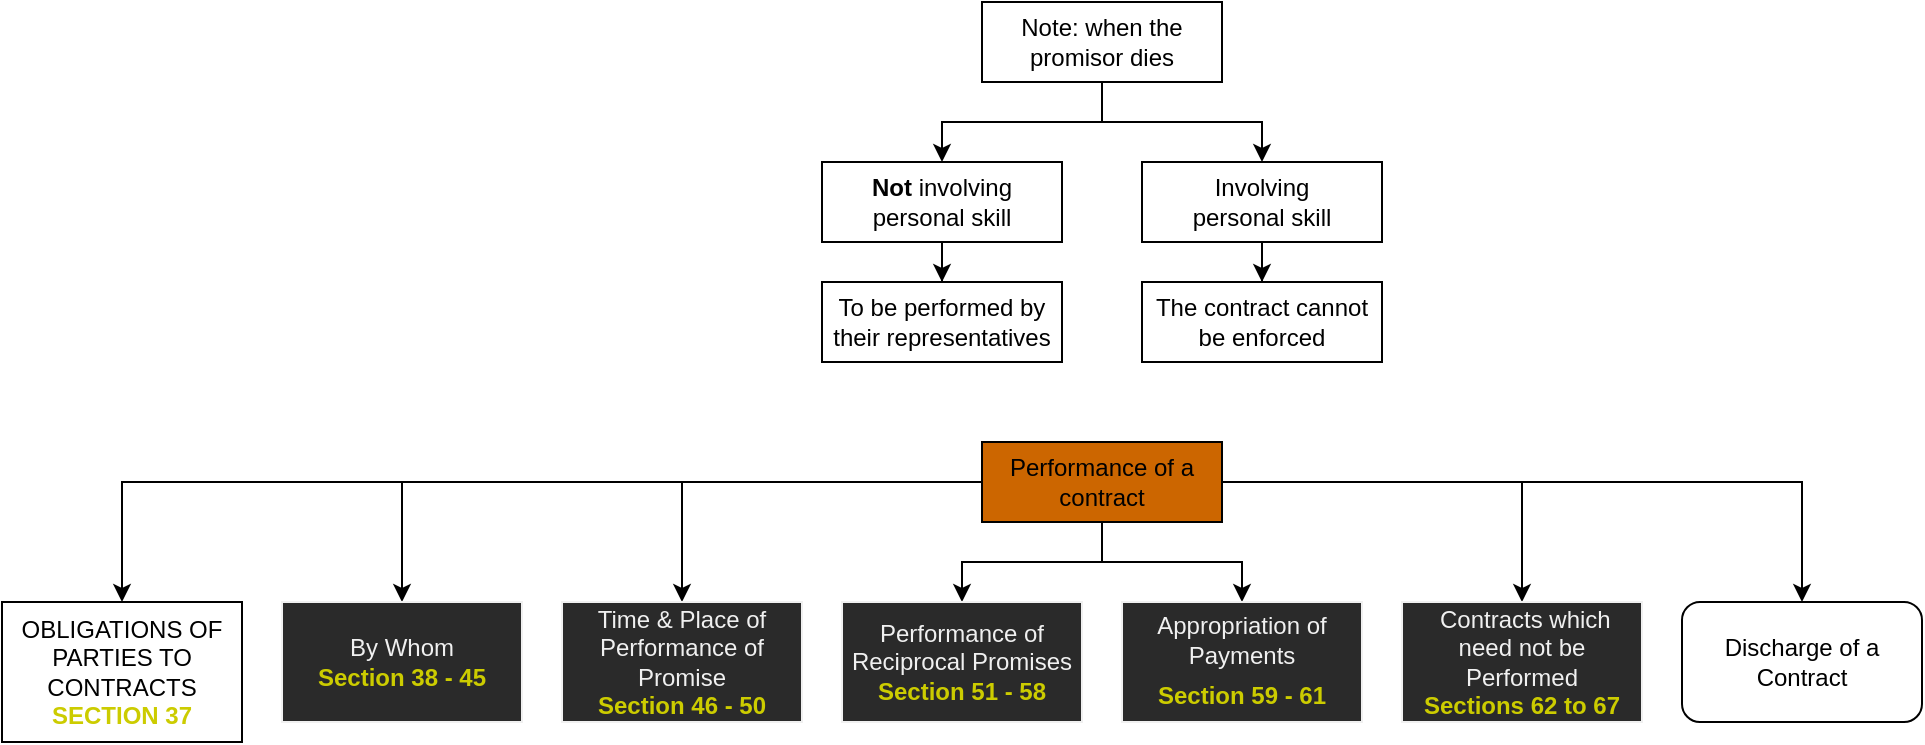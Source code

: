 <mxfile version="13.7.3" type="github">
  <diagram id="Q2yUOy0-iErexTtuF7qb" name="Page-1">
    <mxGraphModel dx="1724" dy="1415" grid="1" gridSize="10" guides="1" tooltips="1" connect="1" arrows="1" fold="1" page="1" pageScale="1" pageWidth="850" pageHeight="1100" math="0" shadow="0">
      <root>
        <mxCell id="0" />
        <mxCell id="1" parent="0" />
        <mxCell id="E0t1wR7pqK-8ebcjUuFq-8" style="edgeStyle=orthogonalEdgeStyle;rounded=0;orthogonalLoop=1;jettySize=auto;html=1;entryX=0.5;entryY=0;entryDx=0;entryDy=0;" parent="1" source="qp0NQLGNWPWNpe9ATkXj-1" target="E0t1wR7pqK-8ebcjUuFq-1" edge="1">
          <mxGeometry relative="1" as="geometry" />
        </mxCell>
        <mxCell id="E0t1wR7pqK-8ebcjUuFq-9" style="edgeStyle=orthogonalEdgeStyle;rounded=0;orthogonalLoop=1;jettySize=auto;html=1;" parent="1" source="qp0NQLGNWPWNpe9ATkXj-1" target="E0t1wR7pqK-8ebcjUuFq-4" edge="1">
          <mxGeometry relative="1" as="geometry" />
        </mxCell>
        <mxCell id="E0t1wR7pqK-8ebcjUuFq-10" style="edgeStyle=orthogonalEdgeStyle;rounded=0;orthogonalLoop=1;jettySize=auto;html=1;" parent="1" source="qp0NQLGNWPWNpe9ATkXj-1" target="E0t1wR7pqK-8ebcjUuFq-2" edge="1">
          <mxGeometry relative="1" as="geometry" />
        </mxCell>
        <mxCell id="E0t1wR7pqK-8ebcjUuFq-11" style="edgeStyle=orthogonalEdgeStyle;rounded=0;orthogonalLoop=1;jettySize=auto;html=1;" parent="1" source="qp0NQLGNWPWNpe9ATkXj-1" target="E0t1wR7pqK-8ebcjUuFq-3" edge="1">
          <mxGeometry relative="1" as="geometry" />
        </mxCell>
        <mxCell id="E0t1wR7pqK-8ebcjUuFq-12" style="edgeStyle=orthogonalEdgeStyle;rounded=0;orthogonalLoop=1;jettySize=auto;html=1;" parent="1" source="qp0NQLGNWPWNpe9ATkXj-1" target="E0t1wR7pqK-8ebcjUuFq-7" edge="1">
          <mxGeometry relative="1" as="geometry" />
        </mxCell>
        <mxCell id="E0t1wR7pqK-8ebcjUuFq-14" style="edgeStyle=orthogonalEdgeStyle;rounded=0;orthogonalLoop=1;jettySize=auto;html=1;" parent="1" source="qp0NQLGNWPWNpe9ATkXj-1" target="E0t1wR7pqK-8ebcjUuFq-6" edge="1">
          <mxGeometry relative="1" as="geometry" />
        </mxCell>
        <mxCell id="2sk9FqR-iDwF5xVdi0Y7-38" style="edgeStyle=orthogonalEdgeStyle;rounded=0;orthogonalLoop=1;jettySize=auto;html=1;" edge="1" parent="1" source="qp0NQLGNWPWNpe9ATkXj-1" target="E0t1wR7pqK-8ebcjUuFq-15">
          <mxGeometry relative="1" as="geometry" />
        </mxCell>
        <mxCell id="qp0NQLGNWPWNpe9ATkXj-1" value="Performance of a contract" style="rounded=0;whiteSpace=wrap;html=1;fillColor=#CC6600;" parent="1" vertex="1">
          <mxGeometry x="360" width="120" height="40" as="geometry" />
        </mxCell>
        <mxCell id="2sk9FqR-iDwF5xVdi0Y7-19" style="edgeStyle=orthogonalEdgeStyle;rounded=0;orthogonalLoop=1;jettySize=auto;html=1;entryX=0.5;entryY=0;entryDx=0;entryDy=0;" edge="1" parent="1" source="E0t1wR7pqK-8ebcjUuFq-1" target="2sk9FqR-iDwF5xVdi0Y7-4" visible="0">
          <mxGeometry relative="1" as="geometry" />
        </mxCell>
        <mxCell id="2sk9FqR-iDwF5xVdi0Y7-20" style="edgeStyle=orthogonalEdgeStyle;rounded=0;orthogonalLoop=1;jettySize=auto;html=1;entryX=0.5;entryY=0;entryDx=0;entryDy=0;" edge="1" parent="1" source="E0t1wR7pqK-8ebcjUuFq-1" target="2sk9FqR-iDwF5xVdi0Y7-5" visible="0">
          <mxGeometry relative="1" as="geometry" />
        </mxCell>
        <mxCell id="2sk9FqR-iDwF5xVdi0Y7-21" style="edgeStyle=orthogonalEdgeStyle;rounded=0;orthogonalLoop=1;jettySize=auto;html=1;entryX=0.5;entryY=0;entryDx=0;entryDy=0;" edge="1" parent="1" source="E0t1wR7pqK-8ebcjUuFq-1" target="2sk9FqR-iDwF5xVdi0Y7-1" visible="0">
          <mxGeometry relative="1" as="geometry" />
        </mxCell>
        <mxCell id="2sk9FqR-iDwF5xVdi0Y7-22" style="edgeStyle=orthogonalEdgeStyle;rounded=0;orthogonalLoop=1;jettySize=auto;html=1;" edge="1" parent="1" source="E0t1wR7pqK-8ebcjUuFq-1" target="2sk9FqR-iDwF5xVdi0Y7-6" visible="0">
          <mxGeometry relative="1" as="geometry" />
        </mxCell>
        <mxCell id="2sk9FqR-iDwF5xVdi0Y7-23" style="edgeStyle=orthogonalEdgeStyle;rounded=0;orthogonalLoop=1;jettySize=auto;html=1;entryX=0.5;entryY=0;entryDx=0;entryDy=0;" edge="1" parent="1" source="E0t1wR7pqK-8ebcjUuFq-1" target="2sk9FqR-iDwF5xVdi0Y7-2" visible="0">
          <mxGeometry relative="1" as="geometry" />
        </mxCell>
        <mxCell id="2sk9FqR-iDwF5xVdi0Y7-24" style="edgeStyle=orthogonalEdgeStyle;rounded=0;orthogonalLoop=1;jettySize=auto;html=1;" edge="1" parent="1" source="E0t1wR7pqK-8ebcjUuFq-1" target="2sk9FqR-iDwF5xVdi0Y7-3" visible="0">
          <mxGeometry relative="1" as="geometry" />
        </mxCell>
        <mxCell id="2sk9FqR-iDwF5xVdi0Y7-25" style="edgeStyle=orthogonalEdgeStyle;rounded=0;orthogonalLoop=1;jettySize=auto;html=1;" edge="1" parent="1" source="E0t1wR7pqK-8ebcjUuFq-1" target="2sk9FqR-iDwF5xVdi0Y7-9" visible="0">
          <mxGeometry relative="1" as="geometry" />
        </mxCell>
        <mxCell id="y2YTb_YGv56ar9WMazZc-26" style="edgeStyle=orthogonalEdgeStyle;rounded=0;orthogonalLoop=1;jettySize=auto;html=1;entryX=0.5;entryY=0;entryDx=0;entryDy=0;" edge="1" parent="1" source="E0t1wR7pqK-8ebcjUuFq-1" target="2sk9FqR-iDwF5xVdi0Y7-8" visible="0">
          <mxGeometry relative="1" as="geometry" />
        </mxCell>
        <mxCell id="E0t1wR7pqK-8ebcjUuFq-1" value="&lt;div&gt;Performance of Reciprocal Promises&lt;font color=&quot;#CCCC00&quot;&gt;&lt;b&gt;&lt;br&gt;&lt;/b&gt;&lt;/font&gt;&lt;/div&gt;&lt;font color=&quot;#CCCC00&quot;&gt;&lt;b&gt;Section 51 - 58&lt;br&gt;&lt;/b&gt;&lt;/font&gt;" style="whiteSpace=wrap;html=1;align=center;treeFolding=1;treeMoving=1;newEdgeStyle={&quot;edgeStyle&quot;:&quot;elbowEdgeStyle&quot;,&quot;startArrow&quot;:&quot;none&quot;,&quot;endArrow&quot;:&quot;none&quot;};fontFamily=Helvetica;fontSize=12;fontColor=#f0f0f0;strokeColor=#f0f0f0;fillColor=#2a2a2a;" parent="1" vertex="1" collapsed="1">
          <mxGeometry x="290" y="80" width="120" height="60" as="geometry" />
        </mxCell>
        <mxCell id="y2YTb_YGv56ar9WMazZc-35" value="&lt;font style=&quot;font-size: 8px&quot;&gt;When the promisor and promisee have previous mutual debts&lt;br&gt;&lt;/font&gt;" style="edgeStyle=orthogonalEdgeStyle;rounded=0;orthogonalLoop=1;jettySize=auto;html=1;entryX=0.5;entryY=0;entryDx=0;entryDy=0;" edge="1" parent="1" source="E0t1wR7pqK-8ebcjUuFq-2" target="y2YTb_YGv56ar9WMazZc-29" visible="0">
          <mxGeometry relative="1" as="geometry" />
        </mxCell>
        <mxCell id="y2YTb_YGv56ar9WMazZc-36" style="edgeStyle=orthogonalEdgeStyle;rounded=0;orthogonalLoop=1;jettySize=auto;html=1;" edge="1" parent="1" source="E0t1wR7pqK-8ebcjUuFq-2" target="y2YTb_YGv56ar9WMazZc-30" visible="0">
          <mxGeometry relative="1" as="geometry">
            <Array as="points">
              <mxPoint x="490" y="160" />
              <mxPoint x="630" y="160" />
            </Array>
          </mxGeometry>
        </mxCell>
        <mxCell id="y2YTb_YGv56ar9WMazZc-37" style="edgeStyle=orthogonalEdgeStyle;rounded=0;orthogonalLoop=1;jettySize=auto;html=1;" edge="1" parent="1" source="E0t1wR7pqK-8ebcjUuFq-2" target="y2YTb_YGv56ar9WMazZc-31" visible="0">
          <mxGeometry relative="1" as="geometry">
            <Array as="points">
              <mxPoint x="490" y="160" />
              <mxPoint x="350" y="160" />
            </Array>
          </mxGeometry>
        </mxCell>
        <mxCell id="E0t1wR7pqK-8ebcjUuFq-2" value="&lt;div&gt;Appropriation of Payments&lt;br&gt;&lt;/div&gt;&lt;div&gt;&lt;font color=&quot;#CCCC00&quot;&gt;&lt;b&gt;Section 59 - 61&lt;/b&gt;&lt;/font&gt;&lt;span style=&quot;left: 190.368px ; top: 1015.5px ; font-size: 18.333px ; font-family: sans-serif ; transform: scalex(0.941)&quot;&gt;&lt;/span&gt;&lt;/div&gt;" style="whiteSpace=wrap;html=1;align=center;treeFolding=1;treeMoving=1;newEdgeStyle={&quot;edgeStyle&quot;:&quot;elbowEdgeStyle&quot;,&quot;startArrow&quot;:&quot;none&quot;,&quot;endArrow&quot;:&quot;none&quot;};fontFamily=Helvetica;fontSize=12;fontColor=#f0f0f0;strokeColor=#f0f0f0;fillColor=#2a2a2a;" parent="1" vertex="1" collapsed="1">
          <mxGeometry x="430" y="80" width="120" height="60" as="geometry" />
        </mxCell>
        <mxCell id="y2YTb_YGv56ar9WMazZc-55" style="edgeStyle=orthogonalEdgeStyle;rounded=0;orthogonalLoop=1;jettySize=auto;html=1;" edge="1" parent="1" source="E0t1wR7pqK-8ebcjUuFq-3" target="y2YTb_YGv56ar9WMazZc-48" visible="0">
          <mxGeometry relative="1" as="geometry" />
        </mxCell>
        <mxCell id="y2YTb_YGv56ar9WMazZc-56" style="edgeStyle=orthogonalEdgeStyle;rounded=0;orthogonalLoop=1;jettySize=auto;html=1;" edge="1" parent="1" source="E0t1wR7pqK-8ebcjUuFq-3" target="y2YTb_YGv56ar9WMazZc-49" visible="0">
          <mxGeometry relative="1" as="geometry" />
        </mxCell>
        <mxCell id="y2YTb_YGv56ar9WMazZc-57" style="edgeStyle=orthogonalEdgeStyle;rounded=0;orthogonalLoop=1;jettySize=auto;html=1;" edge="1" parent="1" source="E0t1wR7pqK-8ebcjUuFq-3" target="y2YTb_YGv56ar9WMazZc-50" visible="0">
          <mxGeometry relative="1" as="geometry">
            <Array as="points">
              <mxPoint x="630" y="160" />
              <mxPoint x="840" y="160" />
            </Array>
          </mxGeometry>
        </mxCell>
        <mxCell id="y2YTb_YGv56ar9WMazZc-58" style="edgeStyle=orthogonalEdgeStyle;rounded=0;orthogonalLoop=1;jettySize=auto;html=1;" edge="1" parent="1" source="E0t1wR7pqK-8ebcjUuFq-3" target="y2YTb_YGv56ar9WMazZc-51" visible="0">
          <mxGeometry relative="1" as="geometry">
            <Array as="points">
              <mxPoint x="630" y="160" />
              <mxPoint x="980" y="160" />
            </Array>
          </mxGeometry>
        </mxCell>
        <mxCell id="y2YTb_YGv56ar9WMazZc-59" style="edgeStyle=orthogonalEdgeStyle;rounded=0;orthogonalLoop=1;jettySize=auto;html=1;" edge="1" parent="1" source="E0t1wR7pqK-8ebcjUuFq-3" target="y2YTb_YGv56ar9WMazZc-53" visible="0">
          <mxGeometry relative="1" as="geometry">
            <Array as="points">
              <mxPoint x="630" y="160" />
              <mxPoint x="420" y="160" />
            </Array>
          </mxGeometry>
        </mxCell>
        <mxCell id="y2YTb_YGv56ar9WMazZc-60" style="edgeStyle=orthogonalEdgeStyle;rounded=0;orthogonalLoop=1;jettySize=auto;html=1;" edge="1" parent="1" source="E0t1wR7pqK-8ebcjUuFq-3" target="y2YTb_YGv56ar9WMazZc-54" visible="0">
          <mxGeometry relative="1" as="geometry">
            <Array as="points">
              <mxPoint x="630" y="160" />
              <mxPoint x="280" y="160" />
            </Array>
          </mxGeometry>
        </mxCell>
        <mxCell id="y2YTb_YGv56ar9WMazZc-71" style="edgeStyle=orthogonalEdgeStyle;rounded=0;orthogonalLoop=1;jettySize=auto;html=1;entryX=0.5;entryY=0;entryDx=0;entryDy=0;" edge="1" parent="1" source="E0t1wR7pqK-8ebcjUuFq-3" target="y2YTb_YGv56ar9WMazZc-62" visible="0">
          <mxGeometry relative="1" as="geometry">
            <Array as="points">
              <mxPoint x="630" y="160" />
              <mxPoint x="280" y="160" />
            </Array>
          </mxGeometry>
        </mxCell>
        <mxCell id="y2YTb_YGv56ar9WMazZc-72" style="edgeStyle=orthogonalEdgeStyle;rounded=0;orthogonalLoop=1;jettySize=auto;html=1;" edge="1" parent="1" source="E0t1wR7pqK-8ebcjUuFq-3" target="y2YTb_YGv56ar9WMazZc-61" visible="0">
          <mxGeometry relative="1" as="geometry">
            <Array as="points">
              <mxPoint x="630" y="160" />
              <mxPoint x="280" y="160" />
            </Array>
          </mxGeometry>
        </mxCell>
        <mxCell id="y2YTb_YGv56ar9WMazZc-74" style="edgeStyle=orthogonalEdgeStyle;rounded=0;orthogonalLoop=1;jettySize=auto;html=1;entryX=0.5;entryY=0;entryDx=0;entryDy=0;" edge="1" parent="1" source="E0t1wR7pqK-8ebcjUuFq-3" target="y2YTb_YGv56ar9WMazZc-63" visible="0">
          <mxGeometry relative="1" as="geometry">
            <Array as="points">
              <mxPoint x="630" y="160" />
              <mxPoint x="280" y="160" />
            </Array>
          </mxGeometry>
        </mxCell>
        <mxCell id="E0t1wR7pqK-8ebcjUuFq-3" value="&lt;div&gt;&amp;nbsp;Contracts which need not be Performed&lt;br&gt;&lt;/div&gt;&lt;div&gt;&lt;font color=&quot;#CCCC00&quot;&gt;&lt;b&gt;Sections 62 to 67&lt;/b&gt;&lt;/font&gt;&lt;/div&gt;" style="whiteSpace=wrap;html=1;align=center;treeFolding=1;treeMoving=1;newEdgeStyle={&quot;edgeStyle&quot;:&quot;elbowEdgeStyle&quot;,&quot;startArrow&quot;:&quot;none&quot;,&quot;endArrow&quot;:&quot;none&quot;};fontFamily=Helvetica;fontSize=12;fontColor=#f0f0f0;strokeColor=#f0f0f0;fillColor=#2a2a2a;" parent="1" vertex="1" collapsed="1">
          <mxGeometry x="570" y="80" width="120" height="60" as="geometry" />
        </mxCell>
        <mxCell id="VpjiBCg_nfdNJr2iW8XH-34" style="edgeStyle=orthogonalEdgeStyle;rounded=0;orthogonalLoop=1;jettySize=auto;html=1;" parent="1" source="E0t1wR7pqK-8ebcjUuFq-4" target="VpjiBCg_nfdNJr2iW8XH-29" edge="1" visible="0">
          <mxGeometry relative="1" as="geometry" />
        </mxCell>
        <mxCell id="VpjiBCg_nfdNJr2iW8XH-35" style="edgeStyle=orthogonalEdgeStyle;rounded=0;orthogonalLoop=1;jettySize=auto;html=1;" parent="1" source="E0t1wR7pqK-8ebcjUuFq-4" target="VpjiBCg_nfdNJr2iW8XH-31" edge="1" visible="0">
          <mxGeometry relative="1" as="geometry">
            <Array as="points">
              <mxPoint x="280" y="160" />
              <mxPoint x="420" y="160" />
            </Array>
          </mxGeometry>
        </mxCell>
        <mxCell id="VpjiBCg_nfdNJr2iW8XH-36" style="edgeStyle=orthogonalEdgeStyle;rounded=0;orthogonalLoop=1;jettySize=auto;html=1;" parent="1" source="E0t1wR7pqK-8ebcjUuFq-4" target="VpjiBCg_nfdNJr2iW8XH-32" edge="1" visible="0">
          <mxGeometry relative="1" as="geometry">
            <Array as="points">
              <mxPoint x="280" y="160" />
              <mxPoint x="560" y="160" />
            </Array>
          </mxGeometry>
        </mxCell>
        <mxCell id="VpjiBCg_nfdNJr2iW8XH-37" style="edgeStyle=orthogonalEdgeStyle;rounded=0;orthogonalLoop=1;jettySize=auto;html=1;" parent="1" source="E0t1wR7pqK-8ebcjUuFq-4" target="VpjiBCg_nfdNJr2iW8XH-30" edge="1" visible="0">
          <mxGeometry relative="1" as="geometry">
            <Array as="points">
              <mxPoint x="280" y="160" />
              <mxPoint x="140" y="160" />
            </Array>
          </mxGeometry>
        </mxCell>
        <mxCell id="VpjiBCg_nfdNJr2iW8XH-38" style="edgeStyle=orthogonalEdgeStyle;rounded=0;orthogonalLoop=1;jettySize=auto;html=1;" parent="1" source="E0t1wR7pqK-8ebcjUuFq-4" target="VpjiBCg_nfdNJr2iW8XH-33" edge="1" visible="0">
          <mxGeometry relative="1" as="geometry">
            <Array as="points">
              <mxPoint x="280" y="160" />
              <mxPoint y="160" />
            </Array>
          </mxGeometry>
        </mxCell>
        <mxCell id="VpjiBCg_nfdNJr2iW8XH-40" style="edgeStyle=orthogonalEdgeStyle;rounded=0;orthogonalLoop=1;jettySize=auto;html=1;" parent="1" source="E0t1wR7pqK-8ebcjUuFq-4" target="VpjiBCg_nfdNJr2iW8XH-39" edge="1" visible="0">
          <mxGeometry relative="1" as="geometry">
            <Array as="points">
              <mxPoint x="280" y="160" />
              <mxPoint x="700" y="160" />
            </Array>
          </mxGeometry>
        </mxCell>
        <mxCell id="E0t1wR7pqK-8ebcjUuFq-4" value="&lt;div&gt;Time &amp;amp; Place of Performance of Promise&lt;/div&gt;&lt;div&gt;&lt;font color=&quot;#CCCC00&quot;&gt;&lt;b&gt;Section 46 - 50&lt;/b&gt;&lt;/font&gt;&lt;/div&gt;" style="whiteSpace=wrap;html=1;align=center;treeFolding=1;treeMoving=1;newEdgeStyle={&quot;edgeStyle&quot;:&quot;elbowEdgeStyle&quot;,&quot;startArrow&quot;:&quot;none&quot;,&quot;endArrow&quot;:&quot;none&quot;};fontFamily=Helvetica;fontSize=12;fontColor=#f0f0f0;strokeColor=#f0f0f0;fillColor=#2A2A2A;" parent="1" vertex="1" collapsed="1">
          <mxGeometry x="150" y="80" width="120" height="60" as="geometry" />
        </mxCell>
        <mxCell id="VpjiBCg_nfdNJr2iW8XH-21" style="edgeStyle=orthogonalEdgeStyle;rounded=0;orthogonalLoop=1;jettySize=auto;html=1;" parent="1" source="E0t1wR7pqK-8ebcjUuFq-5" target="VpjiBCg_nfdNJr2iW8XH-11" edge="1" visible="0">
          <mxGeometry relative="1" as="geometry" />
        </mxCell>
        <mxCell id="VpjiBCg_nfdNJr2iW8XH-23" style="edgeStyle=orthogonalEdgeStyle;rounded=0;orthogonalLoop=1;jettySize=auto;html=1;" parent="1" source="E0t1wR7pqK-8ebcjUuFq-5" target="VpjiBCg_nfdNJr2iW8XH-22" edge="1" visible="0">
          <mxGeometry relative="1" as="geometry" />
        </mxCell>
        <mxCell id="2sk9FqR-iDwF5xVdi0Y7-36" style="edgeStyle=orthogonalEdgeStyle;rounded=0;orthogonalLoop=1;jettySize=auto;html=1;" edge="1" parent="1" source="E0t1wR7pqK-8ebcjUuFq-5" target="VpjiBCg_nfdNJr2iW8XH-12" visible="0">
          <mxGeometry relative="1" as="geometry" />
        </mxCell>
        <mxCell id="E0t1wR7pqK-8ebcjUuFq-5" value="Liability of Joint Promisor &amp;amp; Promisee" style="whiteSpace=wrap;html=1;align=center;treeFolding=1;treeMoving=1;newEdgeStyle={&quot;edgeStyle&quot;:&quot;elbowEdgeStyle&quot;,&quot;startArrow&quot;:&quot;none&quot;,&quot;endArrow&quot;:&quot;none&quot;};fontFamily=Helvetica;fontSize=12;fontColor=#f0f0f0;strokeColor=#f0f0f0;fillColor=#2a2a2a;" parent="1" vertex="1" visible="0" collapsed="1">
          <mxGeometry x="360" y="340" width="120" height="60" as="geometry" />
        </mxCell>
        <mxCell id="E0t1wR7pqK-8ebcjUuFq-28" style="edgeStyle=orthogonalEdgeStyle;rounded=0;orthogonalLoop=1;jettySize=auto;html=1;" parent="1" source="E0t1wR7pqK-8ebcjUuFq-6" target="E0t1wR7pqK-8ebcjUuFq-27" edge="1" visible="0">
          <mxGeometry relative="1" as="geometry" />
        </mxCell>
        <mxCell id="E0t1wR7pqK-8ebcjUuFq-7" value="Discharge of a Contract" style="rounded=1;whiteSpace=wrap;html=1;" parent="1" vertex="1">
          <mxGeometry x="710" y="80" width="120" height="60" as="geometry" />
        </mxCell>
        <mxCell id="E0t1wR7pqK-8ebcjUuFq-15" value="OBLIGATIONS OF PARTIES TO CONTRACTS &lt;b&gt;&lt;font color=&quot;#CCCC00&quot;&gt;SECTION 37&lt;/font&gt;&lt;/b&gt;" style="rounded=0;whiteSpace=wrap;html=1;" parent="1" vertex="1">
          <mxGeometry x="-130" y="80" width="120" height="70" as="geometry" />
        </mxCell>
        <mxCell id="E0t1wR7pqK-8ebcjUuFq-20" style="edgeStyle=orthogonalEdgeStyle;rounded=0;orthogonalLoop=1;jettySize=auto;html=1;" parent="1" source="E0t1wR7pqK-8ebcjUuFq-16" target="E0t1wR7pqK-8ebcjUuFq-17" edge="1">
          <mxGeometry relative="1" as="geometry" />
        </mxCell>
        <mxCell id="E0t1wR7pqK-8ebcjUuFq-21" style="edgeStyle=orthogonalEdgeStyle;rounded=0;orthogonalLoop=1;jettySize=auto;html=1;" parent="1" source="E0t1wR7pqK-8ebcjUuFq-16" target="E0t1wR7pqK-8ebcjUuFq-19" edge="1">
          <mxGeometry relative="1" as="geometry" />
        </mxCell>
        <mxCell id="E0t1wR7pqK-8ebcjUuFq-16" value="Note: when the promisor dies" style="rounded=0;whiteSpace=wrap;html=1;" parent="1" vertex="1">
          <mxGeometry x="360" y="-220" width="120" height="40" as="geometry" />
        </mxCell>
        <mxCell id="E0t1wR7pqK-8ebcjUuFq-23" style="edgeStyle=orthogonalEdgeStyle;rounded=0;orthogonalLoop=1;jettySize=auto;html=1;" parent="1" source="E0t1wR7pqK-8ebcjUuFq-17" target="E0t1wR7pqK-8ebcjUuFq-22" edge="1">
          <mxGeometry relative="1" as="geometry" />
        </mxCell>
        <mxCell id="E0t1wR7pqK-8ebcjUuFq-17" value="&lt;div&gt;&lt;b&gt;Not &lt;/b&gt;involving &lt;br&gt;&lt;/div&gt;&lt;div&gt;personal skill&lt;br&gt;&lt;/div&gt;" style="rounded=0;whiteSpace=wrap;html=1;" parent="1" vertex="1">
          <mxGeometry x="280" y="-140" width="120" height="40" as="geometry" />
        </mxCell>
        <mxCell id="E0t1wR7pqK-8ebcjUuFq-25" style="edgeStyle=orthogonalEdgeStyle;rounded=0;orthogonalLoop=1;jettySize=auto;html=1;" parent="1" source="E0t1wR7pqK-8ebcjUuFq-19" target="E0t1wR7pqK-8ebcjUuFq-24" edge="1">
          <mxGeometry relative="1" as="geometry" />
        </mxCell>
        <mxCell id="E0t1wR7pqK-8ebcjUuFq-19" value="&lt;div&gt;Involving &lt;br&gt;&lt;/div&gt;&lt;div&gt;personal skill&lt;br&gt;&lt;/div&gt;" style="rounded=0;whiteSpace=wrap;html=1;" parent="1" vertex="1">
          <mxGeometry x="440" y="-140" width="120" height="40" as="geometry" />
        </mxCell>
        <mxCell id="E0t1wR7pqK-8ebcjUuFq-22" value="To be performed by their representatives" style="rounded=0;whiteSpace=wrap;html=1;" parent="1" vertex="1">
          <mxGeometry x="280" y="-80" width="120" height="40" as="geometry" />
        </mxCell>
        <mxCell id="E0t1wR7pqK-8ebcjUuFq-24" value="The contract cannot be enforced" style="rounded=0;whiteSpace=wrap;html=1;" parent="1" vertex="1">
          <mxGeometry x="440" y="-80" width="120" height="40" as="geometry" />
        </mxCell>
        <mxCell id="E0t1wR7pqK-8ebcjUuFq-34" style="edgeStyle=orthogonalEdgeStyle;rounded=0;orthogonalLoop=1;jettySize=auto;html=1;entryX=0.5;entryY=0;entryDx=0;entryDy=0;" parent="1" source="E0t1wR7pqK-8ebcjUuFq-27" target="E0t1wR7pqK-8ebcjUuFq-29" edge="1" visible="0">
          <mxGeometry relative="1" as="geometry" />
        </mxCell>
        <mxCell id="E0t1wR7pqK-8ebcjUuFq-36" style="edgeStyle=orthogonalEdgeStyle;rounded=0;orthogonalLoop=1;jettySize=auto;html=1;" parent="1" source="E0t1wR7pqK-8ebcjUuFq-27" target="E0t1wR7pqK-8ebcjUuFq-31" edge="1" visible="0">
          <mxGeometry relative="1" as="geometry">
            <Array as="points">
              <mxPoint x="140" y="260" />
              <mxPoint y="260" />
            </Array>
          </mxGeometry>
        </mxCell>
        <mxCell id="E0t1wR7pqK-8ebcjUuFq-37" style="edgeStyle=orthogonalEdgeStyle;rounded=0;orthogonalLoop=1;jettySize=auto;html=1;" parent="1" source="E0t1wR7pqK-8ebcjUuFq-27" target="E0t1wR7pqK-8ebcjUuFq-30" edge="1" visible="0">
          <mxGeometry relative="1" as="geometry">
            <Array as="points">
              <mxPoint x="140" y="260" />
              <mxPoint x="280" y="260" />
            </Array>
          </mxGeometry>
        </mxCell>
        <mxCell id="E0t1wR7pqK-8ebcjUuFq-38" style="edgeStyle=orthogonalEdgeStyle;rounded=0;orthogonalLoop=1;jettySize=auto;html=1;" parent="1" source="E0t1wR7pqK-8ebcjUuFq-27" target="E0t1wR7pqK-8ebcjUuFq-32" edge="1" visible="0">
          <mxGeometry relative="1" as="geometry">
            <Array as="points">
              <mxPoint x="140" y="260" />
              <mxPoint x="420" y="260" />
            </Array>
          </mxGeometry>
        </mxCell>
        <mxCell id="E0t1wR7pqK-8ebcjUuFq-39" style="edgeStyle=orthogonalEdgeStyle;rounded=0;orthogonalLoop=1;jettySize=auto;html=1;" parent="1" source="E0t1wR7pqK-8ebcjUuFq-27" target="E0t1wR7pqK-8ebcjUuFq-33" edge="1" visible="0">
          <mxGeometry relative="1" as="geometry">
            <Array as="points">
              <mxPoint x="140" y="260" />
              <mxPoint x="-140" y="260" />
            </Array>
          </mxGeometry>
        </mxCell>
        <mxCell id="VpjiBCg_nfdNJr2iW8XH-7" style="edgeStyle=orthogonalEdgeStyle;rounded=0;orthogonalLoop=1;jettySize=auto;html=1;entryX=0.5;entryY=0;entryDx=0;entryDy=0;" parent="1" source="E0t1wR7pqK-8ebcjUuFq-27" target="VpjiBCg_nfdNJr2iW8XH-1" edge="1" visible="0">
          <mxGeometry relative="1" as="geometry" />
        </mxCell>
        <mxCell id="VpjiBCg_nfdNJr2iW8XH-9" style="edgeStyle=orthogonalEdgeStyle;rounded=0;orthogonalLoop=1;jettySize=auto;html=1;entryX=0.5;entryY=0;entryDx=0;entryDy=0;" parent="1" source="E0t1wR7pqK-8ebcjUuFq-27" target="VpjiBCg_nfdNJr2iW8XH-2" edge="1" visible="0">
          <mxGeometry relative="1" as="geometry" />
        </mxCell>
        <mxCell id="E0t1wR7pqK-8ebcjUuFq-51" value="" style="edgeStyle=orthogonalEdgeStyle;rounded=0;orthogonalLoop=1;jettySize=auto;html=1;" parent="1" source="E0t1wR7pqK-8ebcjUuFq-29" target="E0t1wR7pqK-8ebcjUuFq-50" edge="1" visible="0">
          <mxGeometry relative="1" as="geometry" />
        </mxCell>
        <mxCell id="E0t1wR7pqK-8ebcjUuFq-60" style="edgeStyle=orthogonalEdgeStyle;rounded=0;orthogonalLoop=1;jettySize=auto;html=1;" parent="1" source="E0t1wR7pqK-8ebcjUuFq-30" target="E0t1wR7pqK-8ebcjUuFq-57" edge="1" visible="0">
          <mxGeometry relative="1" as="geometry" />
        </mxCell>
        <mxCell id="E0t1wR7pqK-8ebcjUuFq-49" style="edgeStyle=orthogonalEdgeStyle;rounded=0;orthogonalLoop=1;jettySize=auto;html=1;" parent="1" source="E0t1wR7pqK-8ebcjUuFq-31" target="E0t1wR7pqK-8ebcjUuFq-48" edge="1" visible="0">
          <mxGeometry relative="1" as="geometry" />
        </mxCell>
        <mxCell id="E0t1wR7pqK-8ebcjUuFq-47" style="edgeStyle=orthogonalEdgeStyle;rounded=0;orthogonalLoop=1;jettySize=auto;html=1;entryX=0.5;entryY=0;entryDx=0;entryDy=0;" parent="1" source="E0t1wR7pqK-8ebcjUuFq-33" target="E0t1wR7pqK-8ebcjUuFq-40" edge="1" visible="0">
          <mxGeometry relative="1" as="geometry" />
        </mxCell>
        <mxCell id="E0t1wR7pqK-8ebcjUuFq-46" style="edgeStyle=orthogonalEdgeStyle;rounded=0;orthogonalLoop=1;jettySize=auto;html=1;entryX=0.5;entryY=0;entryDx=0;entryDy=0;" parent="1" source="E0t1wR7pqK-8ebcjUuFq-40" target="E0t1wR7pqK-8ebcjUuFq-41" edge="1" visible="0">
          <mxGeometry relative="1" as="geometry" />
        </mxCell>
        <mxCell id="E0t1wR7pqK-8ebcjUuFq-40" value="if the contract specifies the promise should be performed by the promisor himself" style="rounded=1;whiteSpace=wrap;html=1;" parent="1" vertex="1" visible="0">
          <mxGeometry x="-340" y="340" width="240" height="40" as="geometry" />
        </mxCell>
        <mxCell id="E0t1wR7pqK-8ebcjUuFq-45" style="edgeStyle=orthogonalEdgeStyle;rounded=0;orthogonalLoop=1;jettySize=auto;html=1;" parent="1" source="E0t1wR7pqK-8ebcjUuFq-41" target="E0t1wR7pqK-8ebcjUuFq-43" edge="1" visible="0">
          <mxGeometry relative="1" as="geometry" />
        </mxCell>
        <mxCell id="E0t1wR7pqK-8ebcjUuFq-41" value="Then it can only be performed by him" style="rounded=1;whiteSpace=wrap;html=1;" parent="1" vertex="1" visible="0">
          <mxGeometry x="-340" y="400" width="240" height="40" as="geometry" />
        </mxCell>
        <mxCell id="E0t1wR7pqK-8ebcjUuFq-43" value="Eg: personal skill" style="text;html=1;strokeColor=none;fillColor=none;align=center;verticalAlign=middle;whiteSpace=wrap;rounded=0;" parent="1" vertex="1" visible="0">
          <mxGeometry x="-310" y="440" width="180" height="40" as="geometry" />
        </mxCell>
        <mxCell id="E0t1wR7pqK-8ebcjUuFq-48" value="Where  personal  consideration(skill)  is  not  the  foundation  of  a  contract,  the  promisor  or  his  representative may employ a competent person to perform it." style="rounded=1;whiteSpace=wrap;html=1;" parent="1" vertex="1" visible="0">
          <mxGeometry x="-200" y="340" width="240" height="80" as="geometry" />
        </mxCell>
        <mxCell id="E0t1wR7pqK-8ebcjUuFq-53" style="edgeStyle=orthogonalEdgeStyle;rounded=0;orthogonalLoop=1;jettySize=auto;html=1;entryX=0.5;entryY=0;entryDx=0;entryDy=0;" parent="1" source="E0t1wR7pqK-8ebcjUuFq-50" target="E0t1wR7pqK-8ebcjUuFq-52" edge="1" visible="0">
          <mxGeometry relative="1" as="geometry" />
        </mxCell>
        <mxCell id="E0t1wR7pqK-8ebcjUuFq-50" value="in case of non personal skill." style="whiteSpace=wrap;html=1;rounded=1;" parent="1" vertex="1" visible="0">
          <mxGeometry y="340" width="120" height="40" as="geometry" />
        </mxCell>
        <mxCell id="E0t1wR7pqK-8ebcjUuFq-56" style="edgeStyle=orthogonalEdgeStyle;rounded=0;orthogonalLoop=1;jettySize=auto;html=1;" parent="1" source="E0t1wR7pqK-8ebcjUuFq-52" target="E0t1wR7pqK-8ebcjUuFq-54" edge="1" visible="0">
          <mxGeometry relative="1" as="geometry" />
        </mxCell>
        <mxCell id="E0t1wR7pqK-8ebcjUuFq-52" value="the contract maybe should be fulfilled by their representatives" style="whiteSpace=wrap;html=1;rounded=1;" parent="1" vertex="1" visible="0">
          <mxGeometry y="400" width="120" height="40" as="geometry" />
        </mxCell>
        <mxCell id="E0t1wR7pqK-8ebcjUuFq-54" value=" But their liability under a contract is limited to the value of the property they inherit from the deceased." style="whiteSpace=wrap;html=1;rounded=1;" parent="1" vertex="1" visible="0">
          <mxGeometry y="460" width="120" height="90" as="geometry" />
        </mxCell>
        <mxCell id="E0t1wR7pqK-8ebcjUuFq-61" style="edgeStyle=orthogonalEdgeStyle;rounded=0;orthogonalLoop=1;jettySize=auto;html=1;entryX=0.5;entryY=0;entryDx=0;entryDy=0;" parent="1" source="E0t1wR7pqK-8ebcjUuFq-57" target="E0t1wR7pqK-8ebcjUuFq-58" edge="1" visible="0">
          <mxGeometry relative="1" as="geometry" />
        </mxCell>
        <mxCell id="E0t1wR7pqK-8ebcjUuFq-57" value="Example:  A  received  certain  goods  from  B  promising  to  pay  `  100,000/-.  Later  on,  A  expressed  his  inability to make payment. C, who is known to A, pays ` 60,000/- to B on behalf of A. However, A was not aware of the payment. Now B is intending to sue A for the amount of ` 100,000/-" style="rounded=1;whiteSpace=wrap;html=1;" parent="1" vertex="1" visible="0">
          <mxGeometry x="60" y="340" width="280" height="110" as="geometry" />
        </mxCell>
        <mxCell id="E0t1wR7pqK-8ebcjUuFq-58" value="As  per  Section  41  of  the  Indian  Contract  Act,  1872,  when  a  promisee  accepts  performance  of  the  promise from a third person, he cannot afterwards enforce it against the promisor. That is, performance by a stranger, accepted by the promisee, produces the result of discharging the promisor, although the latter has neither authorised nor ratied the act of the third party. Therefore, in the present instance, B can sue only for the balance amount i.e., ` 40,000/- and not for the whole amount" style="rounded=1;whiteSpace=wrap;html=1;arcSize=6;" parent="1" vertex="1" visible="0">
          <mxGeometry x="60" y="470" width="280" height="150" as="geometry" />
        </mxCell>
        <mxCell id="E0t1wR7pqK-8ebcjUuFq-59" style="edgeStyle=orthogonalEdgeStyle;rounded=0;orthogonalLoop=1;jettySize=auto;html=1;exitX=0.5;exitY=1;exitDx=0;exitDy=0;" parent="1" source="E0t1wR7pqK-8ebcjUuFq-57" target="E0t1wR7pqK-8ebcjUuFq-57" edge="1">
          <mxGeometry relative="1" as="geometry" />
        </mxCell>
        <mxCell id="VpjiBCg_nfdNJr2iW8XH-1" value="&lt;div&gt;EFFECT OF REFUSAL &lt;br&gt;&lt;/div&gt;&lt;div&gt;TO ACCEPT OFFER &lt;br&gt;&lt;/div&gt;&lt;div&gt;OF PERFORMANCE&lt;/div&gt;&lt;div&gt;&lt;font color=&quot;#CCCC00&quot;&gt;&lt;b&gt;Section 38&lt;/b&gt;&lt;/font&gt;&lt;/div&gt;" style="swimlane;startSize=80;fontFamily=Helvetica;fontSize=12;fontColor=#f0f0f0;align=center;strokeColor=#f0f0f0;fillColor=#2a2a2a;html=1;" parent="1" vertex="1" visible="0" collapsed="1">
          <mxGeometry x="690" y="240" width="160" height="80" as="geometry">
            <mxRectangle x="-360" y="360" width="320" height="200" as="alternateBounds" />
          </mxGeometry>
        </mxCell>
        <mxCell id="VpjiBCg_nfdNJr2iW8XH-4" value="&lt;div&gt;where a promisor has made an offer of performance to the promisee, and the offer has not been accepted, then the promisor is not responsible for non performance, nor does he thereby lose his rights under the contract.&lt;/div&gt;&lt;div&gt;&lt;br&gt;&lt;/div&gt;" style="rounded=0;whiteSpace=wrap;html=1;" parent="VpjiBCg_nfdNJr2iW8XH-1" vertex="1">
          <mxGeometry y="80" width="320" height="120" as="geometry" />
        </mxCell>
        <mxCell id="VpjiBCg_nfdNJr2iW8XH-16" value="" style="edgeStyle=orthogonalEdgeStyle;rounded=0;orthogonalLoop=1;jettySize=auto;html=1;" parent="1" source="VpjiBCg_nfdNJr2iW8XH-11" target="VpjiBCg_nfdNJr2iW8XH-15" edge="1" visible="0">
          <mxGeometry relative="1" as="geometry" />
        </mxCell>
        <mxCell id="VpjiBCg_nfdNJr2iW8XH-11" value="&lt;div&gt;Any one of joint promisors may be compelled to perform&lt;/div&gt;&lt;div&gt; &lt;font color=&quot;#CCCC00&quot;&gt;&lt;b&gt;Section 43&lt;/b&gt;&lt;/font&gt;&lt;/div&gt;" style="rounded=0;whiteSpace=wrap;html=1;" parent="1" vertex="1" visible="0">
          <mxGeometry x="-20" y="420" width="280" height="50" as="geometry" />
        </mxCell>
        <mxCell id="VpjiBCg_nfdNJr2iW8XH-18" value="" style="edgeStyle=orthogonalEdgeStyle;rounded=0;orthogonalLoop=1;jettySize=auto;html=1;" parent="1" source="VpjiBCg_nfdNJr2iW8XH-12" target="VpjiBCg_nfdNJr2iW8XH-17" edge="1" visible="0">
          <mxGeometry relative="1" as="geometry" />
        </mxCell>
        <mxCell id="VpjiBCg_nfdNJr2iW8XH-12" value="Effect of release of one joint promisor&lt;div&gt; &lt;font color=&quot;#CCCC00&quot;&gt;&lt;b&gt;Section 44&lt;/b&gt;&lt;/font&gt;&lt;/div&gt;" style="rounded=0;whiteSpace=wrap;html=1;" parent="1" vertex="1" visible="0">
          <mxGeometry x="280" y="420" width="280" height="50" as="geometry" />
        </mxCell>
        <mxCell id="VpjiBCg_nfdNJr2iW8XH-15" value="&lt;div&gt;Example  1:  A,  B  and  C  jointly  promise  to  pay  D    `  3,00,000.  D  may  compel  either  A  or  B  or  C  to  pay  him  ` 3,00,000.&lt;/div&gt;&lt;div&gt;&lt;br&gt;&lt;/div&gt;&lt;div&gt;Example  2:  A,  B  and  C  are  under  a  joint  promise  to  pay  D  `  3,00,000.  C  is  unable  to  pay  anything  A  is  compelled to pay the whole. A is entitled to receive  ` 1,50,000 from B.&lt;/div&gt;" style="whiteSpace=wrap;html=1;rounded=0;" parent="1" vertex="1" visible="0">
          <mxGeometry x="-20" y="490" width="280" height="140" as="geometry" />
        </mxCell>
        <mxCell id="VpjiBCg_nfdNJr2iW8XH-17" value="Example: ‘A’, ‘B’ and ‘C’ jointly promised to pay  ` 9,00,000 to ‘D’. ‘D’ released ‘A’ from liability. In this case, the release of ‘A’ does not discharge ‘B’ and ‘C’ from their liability. They remain liable to pay the entire amount of  ` 9,00,000 to ‘D’. And though ‘A’ is not liable to pay to ‘D’, but he remains liable to pay to ‘B’ and ‘C’ i.e. he is liable to make the contribution to the other joint promisors." style="whiteSpace=wrap;html=1;rounded=0;" parent="1" vertex="1" visible="0">
          <mxGeometry x="280" y="490" width="280" height="140" as="geometry" />
        </mxCell>
        <mxCell id="VpjiBCg_nfdNJr2iW8XH-25" style="edgeStyle=orthogonalEdgeStyle;rounded=0;orthogonalLoop=1;jettySize=auto;html=1;entryX=0.5;entryY=0;entryDx=0;entryDy=0;" parent="1" source="VpjiBCg_nfdNJr2iW8XH-22" target="VpjiBCg_nfdNJr2iW8XH-24" edge="1" visible="0">
          <mxGeometry relative="1" as="geometry" />
        </mxCell>
        <mxCell id="VpjiBCg_nfdNJr2iW8XH-22" value="Effect of release of one joint promisor&lt;div&gt; &lt;font color=&quot;#CCCC00&quot;&gt;&lt;b&gt;Section 45&lt;/b&gt;&lt;/font&gt;&lt;/div&gt;" style="rounded=0;whiteSpace=wrap;html=1;" parent="1" vertex="1" visible="0">
          <mxGeometry x="580" y="420" width="280" height="50" as="geometry" />
        </mxCell>
        <mxCell id="VpjiBCg_nfdNJr2iW8XH-27" style="edgeStyle=orthogonalEdgeStyle;rounded=0;orthogonalLoop=1;jettySize=auto;html=1;" parent="1" source="VpjiBCg_nfdNJr2iW8XH-24" target="VpjiBCg_nfdNJr2iW8XH-26" edge="1" visible="0">
          <mxGeometry relative="1" as="geometry" />
        </mxCell>
        <mxCell id="VpjiBCg_nfdNJr2iW8XH-24" value="Example: : A, in consideration of ` 5,00,000 rupees lent to him by B and C, promises B and C jointly to repay them  that  sum  with  interest  on  a  specied  day  but  B  dies.  In  such  a  case  right  to  demand  payment  shall  rest with B’s legal representatives, jointly with C during C’s life-time, and after the death of C, with the legal representatives of B and C jointly" style="whiteSpace=wrap;html=1;rounded=0;" parent="1" vertex="1" visible="0">
          <mxGeometry x="580" y="490" width="280" height="140" as="geometry" />
        </mxCell>
        <mxCell id="VpjiBCg_nfdNJr2iW8XH-26" value="“When a person has made a promise to two or more persons jointly, then unless a contrary intention appears from the contract, the right to claim performance rests, as between him and them, with them during their joint lives, and after the death of any of them, with the representative of such deceased person jointly with the survivor or survivors, and after the death of the last survivor, with the representatives of all jointly”." style="rounded=0;whiteSpace=wrap;html=1;" parent="1" vertex="1" visible="0">
          <mxGeometry x="580" y="650" width="280" height="150" as="geometry" />
        </mxCell>
        <mxCell id="VpjiBCg_nfdNJr2iW8XH-2" value="&lt;div&gt;EFFECT OF REFUSAL&lt;/div&gt;&lt;div&gt; OF PARTY TO &lt;br&gt;&lt;/div&gt;&lt;div&gt;PERFORM PROMISE&lt;br&gt;&lt;/div&gt;&lt;div&gt;&lt;font color=&quot;#CCCC00&quot;&gt;&lt;b&gt;Section 39&lt;/b&gt;&lt;/font&gt;&lt;/div&gt;" style="swimlane;startSize=80;fontFamily=Helvetica;fontSize=12;fontColor=#f0f0f0;align=center;strokeColor=#f0f0f0;fillColor=#2a2a2a;html=1;" parent="1" vertex="1" visible="0" collapsed="1">
          <mxGeometry x="510" y="240" width="160" height="80" as="geometry">
            <mxRectangle x="370" y="240" width="400" height="230" as="alternateBounds" />
          </mxGeometry>
        </mxCell>
        <mxCell id="VpjiBCg_nfdNJr2iW8XH-3" value="&lt;div&gt;when  a  party  to  a  contract  has  refused  to  perform,  or  disabled  himself  from  performing his promise in its entirety, the promisee may put an end to the contract, unless he has signied, by words or conduct, his acquiescence in its continuance. &lt;br&gt;&lt;/div&gt;&lt;div&gt;&lt;br&gt;In case the promisee decides to continue the contract, he would not be entitled to put an end to the contract on this ground subsequently. In either case, the promisee would be able to claim damages that he suffers as a result on the breach.&lt;/div&gt;" style="rounded=0;whiteSpace=wrap;html=1;" parent="VpjiBCg_nfdNJr2iW8XH-2" vertex="1">
          <mxGeometry y="80" width="400" height="150" as="geometry" />
        </mxCell>
        <mxCell id="VpjiBCg_nfdNJr2iW8XH-28" style="edgeStyle=orthogonalEdgeStyle;rounded=0;orthogonalLoop=1;jettySize=auto;html=1;" parent="1" source="E0t1wR7pqK-8ebcjUuFq-6" target="E0t1wR7pqK-8ebcjUuFq-5" edge="1" visible="0">
          <mxGeometry relative="1" as="geometry">
            <Array as="points">
              <mxPoint x="70" y="260" />
              <mxPoint x="420" y="260" />
            </Array>
          </mxGeometry>
        </mxCell>
        <mxCell id="E0t1wR7pqK-8ebcjUuFq-32" value="&lt;div&gt;&lt;b&gt;&amp;nbsp;&amp;nbsp;&amp;nbsp;&amp;nbsp;&amp;nbsp; 5&lt;/b&gt;.     Joint promisors&lt;/div&gt;&lt;div&gt;&lt;b&gt; &lt;font color=&quot;#CCCC00&quot;&gt;Section 42&lt;/font&gt;&lt;/b&gt;&lt;/div&gt;" style="swimlane;startSize=40;fontFamily=Helvetica;fontSize=12;fontColor=#f0f0f0;align=center;strokeColor=#f0f0f0;fillColor=#2a2a2a;html=1;" parent="1" vertex="1" collapsed="1" visible="0">
          <mxGeometry x="360" y="280" width="130" height="40" as="geometry">
            <mxRectangle x="220" y="280" width="240" height="180" as="alternateBounds" />
          </mxGeometry>
        </mxCell>
        <mxCell id="E0t1wR7pqK-8ebcjUuFq-62" value=" When two or more persons have made a joint promise, then unless a contrary intention appears by the contract, all such persons must jointly fulfill the promise. If any of them dies, his legal representatives must, jointly with the surviving promisors, fulfill the promise. If all of them die, the legal representatives of all of them must fulll the promise jointly. " style="rounded=0;whiteSpace=wrap;html=1;" parent="E0t1wR7pqK-8ebcjUuFq-32" vertex="1">
          <mxGeometry y="40" width="240" height="140" as="geometry" />
        </mxCell>
        <mxCell id="E0t1wR7pqK-8ebcjUuFq-30" value="&lt;div&gt;&amp;nbsp;&amp;nbsp; 4.     Third persons:&lt;span style=&quot;left: 123.073px ; top: 231.388px ; font-size: 18.333px ; font-family: sans-serif ; transform: scalex(0.914)&quot;&gt; &lt;/span&gt;&lt;b&gt;&lt;font color=&quot;#CCCC00&quot;&gt;Section  41&lt;/font&gt;&lt;/b&gt;&lt;/div&gt;" style="whiteSpace=wrap;html=1;align=center;treeFolding=1;treeMoving=1;newEdgeStyle={&quot;edgeStyle&quot;:&quot;elbowEdgeStyle&quot;,&quot;startArrow&quot;:&quot;none&quot;,&quot;endArrow&quot;:&quot;none&quot;};fontFamily=Helvetica;fontSize=12;fontColor=#f0f0f0;strokeColor=#f0f0f0;fillColor=#2a2a2a;" parent="1" vertex="1" collapsed="1" visible="0">
          <mxGeometry x="220" y="280" width="120" height="40" as="geometry" />
        </mxCell>
        <mxCell id="E0t1wR7pqK-8ebcjUuFq-29" value="3.          Legal Representatives: " style="whiteSpace=wrap;html=1;align=center;treeFolding=1;treeMoving=1;newEdgeStyle={&quot;edgeStyle&quot;:&quot;elbowEdgeStyle&quot;,&quot;startArrow&quot;:&quot;none&quot;,&quot;endArrow&quot;:&quot;none&quot;};fontFamily=Helvetica;fontSize=12;fontColor=#f0f0f0;strokeColor=#f0f0f0;fillColor=#2a2a2a;" parent="1" vertex="1" collapsed="1" visible="0">
          <mxGeometry x="80" y="280" width="120" height="40" as="geometry" />
        </mxCell>
        <mxCell id="E0t1wR7pqK-8ebcjUuFq-31" value="2.          Agent:" style="whiteSpace=wrap;html=1;align=center;treeFolding=1;treeMoving=1;newEdgeStyle={&quot;edgeStyle&quot;:&quot;elbowEdgeStyle&quot;,&quot;startArrow&quot;:&quot;none&quot;,&quot;endArrow&quot;:&quot;none&quot;};fontFamily=Helvetica;fontSize=12;fontColor=#f0f0f0;strokeColor=#f0f0f0;fillColor=#2a2a2a;" parent="1" vertex="1" collapsed="1" visible="0">
          <mxGeometry x="-60" y="280" width="120" height="40" as="geometry" />
        </mxCell>
        <mxCell id="E0t1wR7pqK-8ebcjUuFq-33" value="1.          Promisor himself:" style="whiteSpace=wrap;html=1;align=center;treeFolding=1;treeMoving=1;newEdgeStyle={&quot;edgeStyle&quot;:&quot;elbowEdgeStyle&quot;,&quot;startArrow&quot;:&quot;none&quot;,&quot;endArrow&quot;:&quot;none&quot;};fontFamily=Helvetica;fontSize=12;fontColor=#f0f0f0;strokeColor=#f0f0f0;fillColor=#2a2a2a;" parent="1" vertex="1" collapsed="1" visible="0">
          <mxGeometry x="-200" y="280" width="120" height="40" as="geometry" />
        </mxCell>
        <mxCell id="E0t1wR7pqK-8ebcjUuFq-27" value="&lt;div&gt;&lt;b&gt;&lt;font color=&quot;#CCCC00&quot;&gt;Section 40&lt;/font&gt;&lt;/b&gt;&lt;/div&gt;&lt;div&gt;The promise under a contract may be performed, as the circumstances may permit, by the promisor himself, or by his agent or his legal representative.&lt;/div&gt;" style="rounded=1;whiteSpace=wrap;html=1;" parent="1" vertex="1" visible="0">
          <mxGeometry x="-50" y="160" width="240" height="80" as="geometry" />
        </mxCell>
        <mxCell id="E0t1wR7pqK-8ebcjUuFq-6" value="&lt;div&gt;By Whom&lt;/div&gt;&lt;font color=&quot;#CCCC00&quot;&gt;&lt;b&gt;Section 38 - 45&lt;/b&gt;&lt;/font&gt;" style="whiteSpace=wrap;html=1;align=center;treeFolding=1;treeMoving=1;newEdgeStyle={&quot;edgeStyle&quot;:&quot;elbowEdgeStyle&quot;,&quot;startArrow&quot;:&quot;none&quot;,&quot;endArrow&quot;:&quot;none&quot;};fontFamily=Helvetica;fontSize=12;fontColor=#f0f0f0;strokeColor=#f0f0f0;fillColor=#2a2a2a;" parent="1" vertex="1" collapsed="1">
          <mxGeometry x="10" y="80" width="120" height="60" as="geometry" />
        </mxCell>
        <mxCell id="VpjiBCg_nfdNJr2iW8XH-29" value="&lt;div&gt;Application for performance on certain day to be at proper time and place&lt;/div&gt;&lt;div&gt;&lt;br&gt;&lt;/div&gt;&lt;div&gt;&lt;font color=&quot;#CCCC00&quot;&gt;&lt;b&gt;Section 48&lt;/b&gt;&lt;/font&gt;&lt;/div&gt;" style="rounded=1;whiteSpace=wrap;html=1;" parent="1" vertex="1" visible="0">
          <mxGeometry x="220" y="180" width="120" height="110" as="geometry" />
        </mxCell>
        <mxCell id="VpjiBCg_nfdNJr2iW8XH-44" style="edgeStyle=orthogonalEdgeStyle;rounded=0;orthogonalLoop=1;jettySize=auto;html=1;" parent="1" source="VpjiBCg_nfdNJr2iW8XH-30" target="VpjiBCg_nfdNJr2iW8XH-43" edge="1" visible="0">
          <mxGeometry relative="1" as="geometry" />
        </mxCell>
        <mxCell id="VpjiBCg_nfdNJr2iW8XH-30" value="&lt;h3&gt;&lt;font style=&quot;font-size: 12px&quot;&gt;&lt;span style=&quot;font-weight: normal&quot;&gt;No Application to be made but Time is Specified &lt;br&gt;&lt;/span&gt;&lt;/font&gt;&lt;/h3&gt;&lt;h3&gt;&lt;font style=&quot;font-size: 12px&quot; color=&quot;#CCCC00&quot;&gt;Section 47&lt;/font&gt;&lt;/h3&gt;" style="rounded=1;whiteSpace=wrap;html=1;" parent="1" vertex="1" visible="0">
          <mxGeometry x="80" y="180" width="120" height="110" as="geometry" />
        </mxCell>
        <mxCell id="VpjiBCg_nfdNJr2iW8XH-46" style="edgeStyle=orthogonalEdgeStyle;rounded=0;orthogonalLoop=1;jettySize=auto;html=1;" parent="1" source="VpjiBCg_nfdNJr2iW8XH-31" target="VpjiBCg_nfdNJr2iW8XH-45" edge="1" visible="0">
          <mxGeometry relative="1" as="geometry" />
        </mxCell>
        <mxCell id="VpjiBCg_nfdNJr2iW8XH-31" value="&lt;h3&gt;&lt;font style=&quot;font-size: 12px&quot;&gt;&lt;span style=&quot;font-weight: normal&quot;&gt;No Application to be made but the Place of Performance is not Specified &lt;br&gt;&lt;/span&gt;&lt;/font&gt;&lt;/h3&gt;&lt;h3&gt;&lt;font style=&quot;font-size: 12px&quot; color=&quot;#CCCC00&quot;&gt;Section 49&lt;/font&gt;&lt;/h3&gt;" style="rounded=1;whiteSpace=wrap;html=1;" parent="1" vertex="1" visible="0">
          <mxGeometry x="360" y="180" width="120" height="110" as="geometry" />
        </mxCell>
        <mxCell id="VpjiBCg_nfdNJr2iW8XH-32" value="&lt;h3&gt;&lt;font style=&quot;font-size: 12px&quot;&gt;&lt;span style=&quot;font-weight: normal&quot;&gt;Performance as prescribed by the Promisee &lt;br&gt;&lt;/span&gt;&lt;/font&gt;&lt;/h3&gt;&lt;h3&gt;&lt;font style=&quot;font-size: 12px&quot; color=&quot;#CCCC00&quot;&gt;Section 50&lt;/font&gt;&lt;/h3&gt;" style="rounded=1;whiteSpace=wrap;html=1;" parent="1" vertex="1" visible="0">
          <mxGeometry x="500" y="180" width="120" height="110" as="geometry" />
        </mxCell>
        <mxCell id="VpjiBCg_nfdNJr2iW8XH-33" value="&lt;h3&gt;&lt;font style=&quot;font-size: 12px&quot;&gt;&lt;span style=&quot;font-weight: normal&quot;&gt;When no application to be made and no time specified&lt;/span&gt;&lt;span style=&quot;font-weight: normal&quot;&gt;&lt;/span&gt;&lt;/font&gt;&lt;/h3&gt;&lt;h3&gt;&lt;font style=&quot;font-size: 12px&quot;&gt;&lt;font color=&quot;#CCCC00&quot;&gt;Section 46&lt;/font&gt;&lt;/font&gt;&lt;/h3&gt;" style="rounded=1;whiteSpace=wrap;html=1;" parent="1" vertex="1" visible="0">
          <mxGeometry x="-60" y="180" width="120" height="110" as="geometry" />
        </mxCell>
        <mxCell id="VpjiBCg_nfdNJr2iW8XH-39" value="&lt;div&gt;Application means permission or by informing&lt;/div&gt;&lt;div&gt;its like it will be done only after i tell them to do so.&lt;/div&gt;&lt;div&gt;(And it is the duty of promisee to apply for performance)&lt;br&gt;&lt;/div&gt;" style="shape=note;strokeWidth=2;fontSize=14;size=20;whiteSpace=wrap;html=1;fillColor=#fff2cc;strokeColor=#d6b656;fontColor=#666600;" parent="1" vertex="1" visible="0">
          <mxGeometry x="640" y="180" width="160" height="170" as="geometry" />
        </mxCell>
        <mxCell id="VpjiBCg_nfdNJr2iW8XH-43" value="Example: A undertakes to deliver a thousand maunds of jute to B on a fixed day. A must apply to B to appoint a reasonable place for the purpose of receiving it, and must deliver it to him at such place." style="rounded=1;whiteSpace=wrap;html=1;" parent="1" vertex="1" visible="0">
          <mxGeometry x="70" y="310" width="140" height="170" as="geometry" />
        </mxCell>
        <mxCell id="VpjiBCg_nfdNJr2iW8XH-45" value="Imagine a contract where the promisee is not required to make an &lt;br&gt;application for the performance of contract. Also, the place of &lt;br&gt;performance is unspecified. In such a scenario, it is the responsibility of the promisor to apply to the promisee asking him to appoint a reasonable place for the performance of the promise." style="rounded=1;whiteSpace=wrap;html=1;" parent="1" vertex="1" visible="0">
          <mxGeometry x="350" y="310" width="140" height="260" as="geometry" />
        </mxCell>
        <mxCell id="2sk9FqR-iDwF5xVdi0Y7-46" style="edgeStyle=orthogonalEdgeStyle;rounded=0;orthogonalLoop=1;jettySize=auto;html=1;entryX=0;entryY=0.5;entryDx=0;entryDy=0;" edge="1" parent="1" source="2sk9FqR-iDwF5xVdi0Y7-1" target="2sk9FqR-iDwF5xVdi0Y7-39" visible="0">
          <mxGeometry relative="1" as="geometry" />
        </mxCell>
        <mxCell id="y2YTb_YGv56ar9WMazZc-2" value="" style="edgeStyle=orthogonalEdgeStyle;rounded=0;orthogonalLoop=1;jettySize=auto;html=1;" edge="1" parent="1" source="2sk9FqR-iDwF5xVdi0Y7-2" target="y2YTb_YGv56ar9WMazZc-1" visible="0">
          <mxGeometry relative="1" as="geometry" />
        </mxCell>
        <mxCell id="2sk9FqR-iDwF5xVdi0Y7-15" style="edgeStyle=orthogonalEdgeStyle;rounded=0;orthogonalLoop=1;jettySize=auto;html=1;entryX=0;entryY=0.5;entryDx=0;entryDy=0;" edge="1" parent="1" source="2sk9FqR-iDwF5xVdi0Y7-3" target="2sk9FqR-iDwF5xVdi0Y7-10" visible="0">
          <mxGeometry relative="1" as="geometry" />
        </mxCell>
        <mxCell id="y2YTb_YGv56ar9WMazZc-5" style="edgeStyle=orthogonalEdgeStyle;rounded=0;orthogonalLoop=1;jettySize=auto;html=1;entryX=0;entryY=0.5;entryDx=0;entryDy=0;" edge="1" parent="1" source="2sk9FqR-iDwF5xVdi0Y7-3" target="y2YTb_YGv56ar9WMazZc-4" visible="0">
          <mxGeometry relative="1" as="geometry" />
        </mxCell>
        <mxCell id="2sk9FqR-iDwF5xVdi0Y7-30" value="" style="edgeStyle=orthogonalEdgeStyle;rounded=0;orthogonalLoop=1;jettySize=auto;html=1;" edge="1" parent="1" source="2sk9FqR-iDwF5xVdi0Y7-4" target="2sk9FqR-iDwF5xVdi0Y7-27" visible="0">
          <mxGeometry relative="1" as="geometry" />
        </mxCell>
        <mxCell id="2sk9FqR-iDwF5xVdi0Y7-35" style="edgeStyle=orthogonalEdgeStyle;rounded=0;orthogonalLoop=1;jettySize=auto;html=1;entryX=0;entryY=0.5;entryDx=0;entryDy=0;" edge="1" parent="1" source="2sk9FqR-iDwF5xVdi0Y7-5" target="2sk9FqR-iDwF5xVdi0Y7-32" visible="0">
          <mxGeometry relative="1" as="geometry" />
        </mxCell>
        <mxCell id="2sk9FqR-iDwF5xVdi0Y7-49" style="edgeStyle=orthogonalEdgeStyle;rounded=0;orthogonalLoop=1;jettySize=auto;html=1;entryX=0;entryY=0.5;entryDx=0;entryDy=0;" edge="1" parent="1" source="2sk9FqR-iDwF5xVdi0Y7-6" target="2sk9FqR-iDwF5xVdi0Y7-48" visible="0">
          <mxGeometry relative="1" as="geometry" />
        </mxCell>
        <mxCell id="y2YTb_YGv56ar9WMazZc-28" style="edgeStyle=orthogonalEdgeStyle;rounded=0;orthogonalLoop=1;jettySize=auto;html=1;" edge="1" parent="1" source="2sk9FqR-iDwF5xVdi0Y7-8" target="y2YTb_YGv56ar9WMazZc-27" visible="0">
          <mxGeometry relative="1" as="geometry" />
        </mxCell>
        <mxCell id="2sk9FqR-iDwF5xVdi0Y7-8" value="&lt;h3&gt;&lt;font style=&quot;font-size: 12px&quot;&gt;&lt;em&gt;&lt;span style=&quot;font-weight: normal&quot;&gt;Alternative&amp;nbsp;Promise of Legal and Illegal Acts &lt;font color=&quot;#CCCC00&quot;&gt;&lt;b&gt;Section 58&lt;/b&gt;&lt;/font&gt;&lt;/span&gt;&lt;/em&gt;&lt;/font&gt;&lt;/h3&gt;" style="whiteSpace=wrap;html=1;align=center;treeFolding=1;treeMoving=1;newEdgeStyle={&quot;edgeStyle&quot;:&quot;elbowEdgeStyle&quot;,&quot;startArrow&quot;:&quot;none&quot;,&quot;endArrow&quot;:&quot;none&quot;};fontFamily=Helvetica;fontSize=12;fontColor=#f0f0f0;strokeColor=#f0f0f0;fillColor=#2a2a2a;" vertex="1" visible="0" collapsed="1" parent="1">
          <mxGeometry x="290" y="800" width="120" height="80" as="geometry" />
        </mxCell>
        <mxCell id="y2YTb_YGv56ar9WMazZc-6" style="edgeStyle=orthogonalEdgeStyle;rounded=0;orthogonalLoop=1;jettySize=auto;html=1;entryX=0;entryY=0.5;entryDx=0;entryDy=0;" edge="1" parent="1" source="2sk9FqR-iDwF5xVdi0Y7-10" target="2sk9FqR-iDwF5xVdi0Y7-12" visible="0">
          <mxGeometry relative="1" as="geometry" />
        </mxCell>
        <mxCell id="y2YTb_YGv56ar9WMazZc-7" style="edgeStyle=orthogonalEdgeStyle;rounded=0;orthogonalLoop=1;jettySize=auto;html=1;entryX=0;entryY=0.5;entryDx=0;entryDy=0;" edge="1" parent="1" source="2sk9FqR-iDwF5xVdi0Y7-10" target="2sk9FqR-iDwF5xVdi0Y7-11" visible="0">
          <mxGeometry relative="1" as="geometry" />
        </mxCell>
        <mxCell id="y2YTb_YGv56ar9WMazZc-8" style="edgeStyle=orthogonalEdgeStyle;rounded=0;orthogonalLoop=1;jettySize=auto;html=1;entryX=0;entryY=0.5;entryDx=0;entryDy=0;" edge="1" parent="1" source="2sk9FqR-iDwF5xVdi0Y7-10" target="2sk9FqR-iDwF5xVdi0Y7-13" visible="0">
          <mxGeometry relative="1" as="geometry" />
        </mxCell>
        <mxCell id="2sk9FqR-iDwF5xVdi0Y7-10" value="&lt;h4&gt;&lt;span style=&quot;font-weight: normal&quot;&gt;Initial Impossibility&lt;/span&gt;&lt;/h4&gt;" style="rounded=1;whiteSpace=wrap;html=1;" vertex="1" visible="0" parent="1">
          <mxGeometry x="450" y="540" width="120" height="40" as="geometry" />
        </mxCell>
        <mxCell id="y2YTb_YGv56ar9WMazZc-11" style="edgeStyle=orthogonalEdgeStyle;rounded=0;orthogonalLoop=1;jettySize=auto;html=1;entryX=0;entryY=0.5;entryDx=0;entryDy=0;" edge="1" parent="1" source="2sk9FqR-iDwF5xVdi0Y7-11" target="y2YTb_YGv56ar9WMazZc-9" visible="0">
          <mxGeometry relative="1" as="geometry" />
        </mxCell>
        <mxCell id="2sk9FqR-iDwF5xVdi0Y7-11" value="Known to both the parties" style="rounded=1;whiteSpace=wrap;html=1;" vertex="1" visible="0" parent="1">
          <mxGeometry x="610" y="480" width="120" height="40" as="geometry" />
        </mxCell>
        <mxCell id="y2YTb_YGv56ar9WMazZc-14" style="edgeStyle=orthogonalEdgeStyle;rounded=0;orthogonalLoop=1;jettySize=auto;html=1;entryX=0;entryY=0.5;entryDx=0;entryDy=0;" edge="1" parent="1" source="2sk9FqR-iDwF5xVdi0Y7-12" target="y2YTb_YGv56ar9WMazZc-13" visible="0">
          <mxGeometry relative="1" as="geometry" />
        </mxCell>
        <mxCell id="2sk9FqR-iDwF5xVdi0Y7-12" value="Known only to the promisor" style="rounded=1;whiteSpace=wrap;html=1;" vertex="1" visible="0" parent="1">
          <mxGeometry x="610" y="540" width="120" height="40" as="geometry" />
        </mxCell>
        <mxCell id="y2YTb_YGv56ar9WMazZc-12" style="edgeStyle=orthogonalEdgeStyle;rounded=0;orthogonalLoop=1;jettySize=auto;html=1;entryX=0;entryY=0.5;entryDx=0;entryDy=0;" edge="1" parent="1" source="2sk9FqR-iDwF5xVdi0Y7-13" target="y2YTb_YGv56ar9WMazZc-10" visible="0">
          <mxGeometry relative="1" as="geometry" />
        </mxCell>
        <mxCell id="2sk9FqR-iDwF5xVdi0Y7-13" value="Unknown to both the parties" style="rounded=1;whiteSpace=wrap;html=1;" vertex="1" visible="0" parent="1">
          <mxGeometry x="610" y="600" width="120" height="40" as="geometry" />
        </mxCell>
        <mxCell id="2sk9FqR-iDwF5xVdi0Y7-29" style="edgeStyle=orthogonalEdgeStyle;rounded=0;orthogonalLoop=1;jettySize=auto;html=1;entryX=0.5;entryY=0;entryDx=0;entryDy=0;" edge="1" parent="1" source="2sk9FqR-iDwF5xVdi0Y7-27" target="2sk9FqR-iDwF5xVdi0Y7-28" visible="0">
          <mxGeometry relative="1" as="geometry" />
        </mxCell>
        <mxCell id="2sk9FqR-iDwF5xVdi0Y7-27" value="Some contracts&lt;br&gt; consist of a reciprocal promise or promises which are to be performed &lt;br&gt;simultaneously. In such cases, there is no obligation on the promisor to&lt;br&gt; perform his promise unless the promisee is willing to perform his &lt;br&gt;reciprocal promise." style="rounded=1;whiteSpace=wrap;html=1;" vertex="1" visible="0" parent="1">
          <mxGeometry x="430" y="155" width="400" height="80" as="geometry" />
        </mxCell>
        <mxCell id="2sk9FqR-iDwF5xVdi0Y7-28" value="Example: A and B contract that A shall deliver the goods to B to be paid for by B on delivery. A need not deliver the goods, unless B is ready and willing to pay for the goods on delivery." style="rounded=1;whiteSpace=wrap;html=1;" vertex="1" visible="0" parent="1">
          <mxGeometry x="430" y="250" width="400" height="60" as="geometry" />
        </mxCell>
        <mxCell id="2sk9FqR-iDwF5xVdi0Y7-34" style="edgeStyle=orthogonalEdgeStyle;rounded=0;orthogonalLoop=1;jettySize=auto;html=1;" edge="1" parent="1" source="2sk9FqR-iDwF5xVdi0Y7-32" target="2sk9FqR-iDwF5xVdi0Y7-33" visible="0">
          <mxGeometry relative="1" as="geometry" />
        </mxCell>
        <mxCell id="2sk9FqR-iDwF5xVdi0Y7-32" value=" When the order of performance of the reciprocal promises is expressly fixed by the contract, they shall be  performed  in  that  order;  and  where  the  order  is  not  expressly  xed  by  the  contract,  they  shall  be  performed in that order which the nature of the transaction requires" style="rounded=1;whiteSpace=wrap;html=1;" vertex="1" visible="0" parent="1">
          <mxGeometry x="440" y="255" width="400" height="60" as="geometry" />
        </mxCell>
        <mxCell id="2sk9FqR-iDwF5xVdi0Y7-33" value="Example: A and B contract that A shall build a house for B at a fixed price. A’s promise to build the house must be performed before B’s promise to pay for it." style="rounded=1;whiteSpace=wrap;html=1;" vertex="1" visible="0" parent="1">
          <mxGeometry x="440" y="340" width="400" height="60" as="geometry" />
        </mxCell>
        <mxCell id="2sk9FqR-iDwF5xVdi0Y7-43" style="edgeStyle=orthogonalEdgeStyle;rounded=0;orthogonalLoop=1;jettySize=auto;html=1;" edge="1" parent="1" source="2sk9FqR-iDwF5xVdi0Y7-39" target="2sk9FqR-iDwF5xVdi0Y7-41" visible="0">
          <mxGeometry relative="1" as="geometry" />
        </mxCell>
        <mxCell id="2sk9FqR-iDwF5xVdi0Y7-39" value="if one party prevents the performance of the promise" style="rounded=1;whiteSpace=wrap;html=1;" vertex="1" visible="0" parent="1">
          <mxGeometry x="440" y="355" width="160" height="40" as="geometry" />
        </mxCell>
        <mxCell id="2sk9FqR-iDwF5xVdi0Y7-40" value="then the other party can recind the contract and claim compensation for the loss by non performance" style="rounded=1;whiteSpace=wrap;html=1;" vertex="1" visible="0" parent="1">
          <mxGeometry x="440" y="475" width="160" height="70" as="geometry" />
        </mxCell>
        <mxCell id="2sk9FqR-iDwF5xVdi0Y7-45" style="edgeStyle=orthogonalEdgeStyle;rounded=0;orthogonalLoop=1;jettySize=auto;html=1;entryX=0.5;entryY=0;entryDx=0;entryDy=0;" edge="1" parent="1" source="2sk9FqR-iDwF5xVdi0Y7-41" target="2sk9FqR-iDwF5xVdi0Y7-40" visible="0">
          <mxGeometry relative="1" as="geometry" />
        </mxCell>
        <mxCell id="2sk9FqR-iDwF5xVdi0Y7-41" value="it becomes voidable at the option of the other party" style="rounded=1;whiteSpace=wrap;html=1;" vertex="1" visible="0" parent="1">
          <mxGeometry x="440" y="415" width="160" height="40" as="geometry" />
        </mxCell>
        <mxCell id="2sk9FqR-iDwF5xVdi0Y7-48" value="when  the  promises  are  reciprocal  and  dependent.  If  the  promisor  who  has  to  perform his promise before the performance of the other’s promise fails to perform it, he cannot claim performance of the other’s promise, and is also liable for compensation for his non- performance." style="rounded=1;whiteSpace=wrap;html=1;" vertex="1" visible="0" parent="1">
          <mxGeometry x="440" y="400" width="250" height="110" as="geometry" />
        </mxCell>
        <mxCell id="y2YTb_YGv56ar9WMazZc-1" value="&lt;p&gt;In a contract, where the intention of both the parties is that time &lt;br&gt;is of the essence and that the promisor should perform the promise &lt;br&gt;within a specific time, and the promisor fails to do so, then he is &lt;br&gt;liable to pay compensation to the promisee for any loss sustained by him&lt;br&gt; due to the failure.&lt;/p&gt;&lt;p&gt;It is important to note that in every contract, the terms can help you understand the intention. A share trade, in essence, is a contract where shares are provided in exchange for money.&lt;/p&gt;&lt;p&gt;In such contracts, time is of the essence since the price&lt;br&gt; of the share can fluctuate with time. In other contracts, like the sale&lt;br&gt; of land, while time might not be of the essence, it can be made so by &lt;br&gt;expressing it in so many words in the contract.&lt;/p&gt;" style="whiteSpace=wrap;html=1;rounded=1;" vertex="1" visible="0" parent="1">
          <mxGeometry x="430" y="440" width="490" height="210" as="geometry" />
        </mxCell>
        <mxCell id="y2YTb_YGv56ar9WMazZc-17" style="edgeStyle=orthogonalEdgeStyle;rounded=0;orthogonalLoop=1;jettySize=auto;html=1;" edge="1" parent="1" source="y2YTb_YGv56ar9WMazZc-4" target="y2YTb_YGv56ar9WMazZc-15" visible="0">
          <mxGeometry relative="1" as="geometry" />
        </mxCell>
        <mxCell id="y2YTb_YGv56ar9WMazZc-4" value=" Subsequent impossibility " style="rounded=1;whiteSpace=wrap;html=1;" vertex="1" visible="0" parent="1">
          <mxGeometry x="450" y="660" width="120" height="40" as="geometry" />
        </mxCell>
        <mxCell id="y2YTb_YGv56ar9WMazZc-9" value="Void" style="rounded=1;whiteSpace=wrap;html=1;" vertex="1" visible="0" parent="1">
          <mxGeometry x="750" y="480" width="120" height="40" as="geometry" />
        </mxCell>
        <mxCell id="y2YTb_YGv56ar9WMazZc-10" value="Void" style="rounded=1;whiteSpace=wrap;html=1;" vertex="1" visible="0" parent="1">
          <mxGeometry x="750" y="600" width="120" height="40" as="geometry" />
        </mxCell>
        <mxCell id="y2YTb_YGv56ar9WMazZc-13" value="&lt;div&gt;voidable at the option of the promisee and can claim damages&lt;br&gt;&lt;/div&gt;" style="rounded=1;whiteSpace=wrap;html=1;" vertex="1" visible="0" parent="1">
          <mxGeometry x="750" y="530" width="120" height="60" as="geometry" />
        </mxCell>
        <mxCell id="y2YTb_YGv56ar9WMazZc-18" style="edgeStyle=orthogonalEdgeStyle;rounded=0;orthogonalLoop=1;jettySize=auto;html=1;" edge="1" parent="1" source="y2YTb_YGv56ar9WMazZc-15" target="y2YTb_YGv56ar9WMazZc-16" visible="0">
          <mxGeometry relative="1" as="geometry" />
        </mxCell>
        <mxCell id="y2YTb_YGv56ar9WMazZc-15" value="Void" style="rounded=1;whiteSpace=wrap;html=1;" vertex="1" visible="0" parent="1">
          <mxGeometry x="610" y="660" width="120" height="40" as="geometry" />
        </mxCell>
        <mxCell id="y2YTb_YGv56ar9WMazZc-16" value="And the parties are discharged form the contract" style="rounded=1;whiteSpace=wrap;html=1;" vertex="1" visible="0" parent="1">
          <mxGeometry x="750" y="660" width="120" height="40" as="geometry" />
        </mxCell>
        <mxCell id="y2YTb_YGv56ar9WMazZc-24" style="edgeStyle=orthogonalEdgeStyle;rounded=0;orthogonalLoop=1;jettySize=auto;html=1;" edge="1" parent="1" source="2sk9FqR-iDwF5xVdi0Y7-9" target="y2YTb_YGv56ar9WMazZc-23" visible="0">
          <mxGeometry relative="1" as="geometry" />
        </mxCell>
        <mxCell id="2sk9FqR-iDwF5xVdi0Y7-9" value="&lt;div&gt;&amp;nbsp;&amp;nbsp;&amp;nbsp; Reciprocal promise&lt;/div&gt;&lt;div&gt;  to  do  certain  things  that  are  legal,  and  also  some  other  things  that  are  illegal&lt;/div&gt;&lt;div&gt;&lt;font color=&quot;#CCCC00&quot;&gt;&lt;b&gt;Section 57&lt;/b&gt;&lt;/font&gt;&lt;/div&gt;" style="whiteSpace=wrap;html=1;align=center;treeFolding=1;treeMoving=1;newEdgeStyle={&quot;edgeStyle&quot;:&quot;elbowEdgeStyle&quot;,&quot;startArrow&quot;:&quot;none&quot;,&quot;endArrow&quot;:&quot;none&quot;};fontFamily=Helvetica;fontSize=12;fontColor=#f0f0f0;strokeColor=#f0f0f0;fillColor=#2a2a2a;" vertex="1" visible="0" collapsed="1" parent="1">
          <mxGeometry x="290" y="680" width="120" height="100" as="geometry" />
        </mxCell>
        <mxCell id="y2YTb_YGv56ar9WMazZc-20" style="edgeStyle=orthogonalEdgeStyle;rounded=0;orthogonalLoop=1;jettySize=auto;html=1;entryX=0.5;entryY=0;entryDx=0;entryDy=0;" edge="1" parent="1" source="E0t1wR7pqK-8ebcjUuFq-1" target="2sk9FqR-iDwF5xVdi0Y7-9">
          <mxGeometry relative="1" as="geometry">
            <mxPoint x="350" y="140.0" as="sourcePoint" />
            <mxPoint x="350" y="810" as="targetPoint" />
          </mxGeometry>
        </mxCell>
        <mxCell id="2sk9FqR-iDwF5xVdi0Y7-1" value="&lt;div&gt;Liability of party preventing performance &lt;br&gt;&lt;font color=&quot;#CCCC00&quot;&gt;&lt;b&gt;Section 53&lt;/b&gt;&lt;/font&gt;&lt;/div&gt;" style="whiteSpace=wrap;html=1;align=center;treeFolding=1;treeMoving=1;newEdgeStyle={&quot;edgeStyle&quot;:&quot;elbowEdgeStyle&quot;,&quot;startArrow&quot;:&quot;none&quot;,&quot;endArrow&quot;:&quot;none&quot;};fontFamily=Helvetica;fontSize=12;fontColor=#f0f0f0;strokeColor=#f0f0f0;fillColor=#2a2a2a;" vertex="1" visible="0" collapsed="1" parent="1">
          <mxGeometry x="290" y="340" width="120" height="70" as="geometry" />
        </mxCell>
        <mxCell id="2sk9FqR-iDwF5xVdi0Y7-2" value="&lt;font style=&quot;font-size: 12px&quot;&gt;&lt;em&gt;&lt;span style=&quot;font-weight: normal&quot;&gt;&amp;nbsp; Failure to perform within the stipulated time in a time-sensitive contract &lt;font color=&quot;#CCCC00&quot;&gt;&lt;b&gt;Section 55&lt;/b&gt;&lt;/font&gt;&lt;/span&gt;&lt;/em&gt;&lt;/font&gt;" style="whiteSpace=wrap;html=1;align=center;treeFolding=1;treeMoving=1;newEdgeStyle={&quot;edgeStyle&quot;:&quot;elbowEdgeStyle&quot;,&quot;startArrow&quot;:&quot;none&quot;,&quot;endArrow&quot;:&quot;none&quot;};fontFamily=Helvetica;fontSize=12;fontColor=#f0f0f0;strokeColor=#f0f0f0;fillColor=#2a2a2a;" vertex="1" visible="0" collapsed="1" parent="1">
          <mxGeometry x="290" y="500" width="120" height="90" as="geometry" />
        </mxCell>
        <mxCell id="2sk9FqR-iDwF5xVdi0Y7-3" value="&lt;div&gt; Agreement to do Impossible Act&lt;br&gt;&lt;/div&gt;&lt;div&gt;&lt;font color=&quot;#CCCC00&quot;&gt;&lt;b&gt;Section  56&lt;/b&gt;&lt;/font&gt;  &lt;/div&gt;" style="whiteSpace=wrap;html=1;align=center;treeFolding=1;treeMoving=1;newEdgeStyle={&quot;edgeStyle&quot;:&quot;elbowEdgeStyle&quot;,&quot;startArrow&quot;:&quot;none&quot;,&quot;endArrow&quot;:&quot;none&quot;};fontFamily=Helvetica;fontSize=12;fontColor=#f0f0f0;strokeColor=#f0f0f0;fillColor=#2a2a2a;" vertex="1" visible="0" collapsed="1" parent="1">
          <mxGeometry x="290" y="610" width="120" height="50" as="geometry" />
        </mxCell>
        <mxCell id="2sk9FqR-iDwF5xVdi0Y7-4" value="&lt;h3&gt;&lt;font style=&quot;font-size: 12px&quot;&gt;&lt;span style=&quot;font-weight: normal&quot;&gt;simultaneous Performance of a Reciprocal Promise &lt;b&gt;&lt;font color=&quot;#CCCC00&quot;&gt;Section 51&lt;/font&gt;&lt;/b&gt;&lt;/span&gt;&lt;/font&gt;&lt;/h3&gt;" style="whiteSpace=wrap;html=1;align=center;treeFolding=1;treeMoving=1;newEdgeStyle={&quot;edgeStyle&quot;:&quot;elbowEdgeStyle&quot;,&quot;startArrow&quot;:&quot;none&quot;,&quot;endArrow&quot;:&quot;none&quot;};fontFamily=Helvetica;fontSize=12;fontColor=#f0f0f0;strokeColor=#f0f0f0;fillColor=#2a2a2a;" vertex="1" visible="0" collapsed="1" parent="1">
          <mxGeometry x="290" y="160" width="120" height="70" as="geometry" />
        </mxCell>
        <mxCell id="2sk9FqR-iDwF5xVdi0Y7-5" value="&lt;div&gt;&lt;br&gt; &lt;/div&gt;&lt;div&gt;Order of performance of reciprocal promises&lt;/div&gt;&lt;div&gt;&lt;font color=&quot;#CCCC00&quot;&gt;&lt;b&gt;Section 52&lt;/b&gt;&lt;/font&gt;&lt;/div&gt;" style="whiteSpace=wrap;html=1;align=center;treeFolding=1;treeMoving=1;newEdgeStyle={&quot;edgeStyle&quot;:&quot;elbowEdgeStyle&quot;,&quot;startArrow&quot;:&quot;none&quot;,&quot;endArrow&quot;:&quot;none&quot;};fontFamily=Helvetica;fontSize=12;fontColor=#f0f0f0;strokeColor=#f0f0f0;fillColor=#2a2a2a;" vertex="1" visible="0" collapsed="1" parent="1">
          <mxGeometry x="290" y="250" width="120" height="70" as="geometry" />
        </mxCell>
        <mxCell id="2sk9FqR-iDwF5xVdi0Y7-6" value="&lt;h3&gt;&lt;font style=&quot;font-size: 12px&quot;&gt;&lt;span style=&quot;font-weight: normal&quot;&gt;Reciprocal and Dependent Promises &lt;font color=&quot;#CCCC00&quot;&gt;&lt;b&gt;Section 54&lt;/b&gt;&lt;/font&gt;&lt;/span&gt;&lt;/font&gt;&lt;/h3&gt;" style="whiteSpace=wrap;html=1;align=center;treeFolding=1;treeMoving=1;newEdgeStyle={&quot;edgeStyle&quot;:&quot;elbowEdgeStyle&quot;,&quot;startArrow&quot;:&quot;none&quot;,&quot;endArrow&quot;:&quot;none&quot;};fontFamily=Helvetica;fontSize=12;fontColor=#f0f0f0;strokeColor=#f0f0f0;fillColor=#2a2a2a;" vertex="1" visible="0" collapsed="1" parent="1">
          <mxGeometry x="290" y="430" width="120" height="50" as="geometry" />
        </mxCell>
        <mxCell id="y2YTb_YGv56ar9WMazZc-22" value="Example:  A  and  B  agree  that  A  will  sell  a  house  to  B  for  `  500,000  and  also  that  if  B  uses  it  as  a  gambling house, he will pay a further sum of ` 750,000. The first set of reciprocal promises, i.e. to sell the house and to pay ` 500,000 for it, constitutes a valid contract. But the object of the second, being unlawful, is void" style="rounded=0;whiteSpace=wrap;html=1;fillColor=#2A2A2A;" vertex="1" visible="0" parent="1">
          <mxGeometry x="440" y="790" width="360" height="80" as="geometry" />
        </mxCell>
        <mxCell id="y2YTb_YGv56ar9WMazZc-25" style="edgeStyle=orthogonalEdgeStyle;rounded=0;orthogonalLoop=1;jettySize=auto;html=1;" edge="1" parent="1" source="y2YTb_YGv56ar9WMazZc-23" target="y2YTb_YGv56ar9WMazZc-22" visible="0">
          <mxGeometry relative="1" as="geometry" />
        </mxCell>
        <mxCell id="y2YTb_YGv56ar9WMazZc-23" value="Where  persons  reciprocally  promise,  first  to  do  certain  things  which  are  legal  and  secondly,  under  specied circumstances, to do certain other things which are illegal, the first set of promises is a valid contract, but the second is a void agreement." style="rounded=0;whiteSpace=wrap;html=1;fillColor=#2A2A2A;" vertex="1" visible="0" parent="1">
          <mxGeometry x="440" y="690" width="360" height="80" as="geometry" />
        </mxCell>
        <mxCell id="y2YTb_YGv56ar9WMazZc-27" value="&lt;div&gt;The law on this point is contained in Section 58 which says that “In the case of the alternative promise, one branch of which is legal and the other illegal, the legal branch alone can be enforced”.&lt;br&gt;&lt;/div&gt;&lt;div&gt;&lt;br&gt;&lt;/div&gt;&lt;div&gt;Example: A and B agree that A shall pay B ` 1,00,000, for which B shall afterwards deliver to A either rice or smuggled opium.&lt;br&gt;&lt;/div&gt;&lt;div&gt;&lt;br&gt;&lt;/div&gt;&lt;div&gt;This is a valid contract to deliver rice, and a void agreement as to the opium.&lt;/div&gt;" style="rounded=0;whiteSpace=wrap;html=1;fillColor=#2A2A2A;" vertex="1" visible="0" parent="1">
          <mxGeometry x="440" y="770" width="360" height="140" as="geometry" />
        </mxCell>
        <mxCell id="y2YTb_YGv56ar9WMazZc-44" style="edgeStyle=orthogonalEdgeStyle;rounded=0;orthogonalLoop=1;jettySize=auto;html=1;entryX=0.5;entryY=0;entryDx=0;entryDy=0;" edge="1" parent="1" source="y2YTb_YGv56ar9WMazZc-29" target="y2YTb_YGv56ar9WMazZc-41" visible="0">
          <mxGeometry relative="1" as="geometry" />
        </mxCell>
        <mxCell id="y2YTb_YGv56ar9WMazZc-29" value="&lt;div&gt;Application of payment to a specific debt is &lt;b&gt;not&lt;/b&gt; indicated&lt;/div&gt;&lt;font color=&quot;#CCCC00&quot;&gt;&lt;b&gt;Section 60&lt;/b&gt;&lt;/font&gt;" style="rounded=1;whiteSpace=wrap;html=1;fillColor=#2A2A2A;" vertex="1" visible="0" parent="1">
          <mxGeometry x="430" y="190" width="120" height="90" as="geometry" />
        </mxCell>
        <mxCell id="y2YTb_YGv56ar9WMazZc-47" style="edgeStyle=orthogonalEdgeStyle;rounded=0;orthogonalLoop=1;jettySize=auto;html=1;entryX=0.5;entryY=0;entryDx=0;entryDy=0;" edge="1" parent="1" source="y2YTb_YGv56ar9WMazZc-30" target="y2YTb_YGv56ar9WMazZc-45" visible="0">
          <mxGeometry relative="1" as="geometry" />
        </mxCell>
        <mxCell id="y2YTb_YGv56ar9WMazZc-30" value="&lt;div&gt;Application of payment where neither party appropriates &lt;br&gt;&lt;/div&gt;&lt;div&gt;&lt;font color=&quot;#CCCC00&quot;&gt;&lt;b&gt;Section 61&lt;/b&gt;&lt;/font&gt;&lt;/div&gt;" style="rounded=1;whiteSpace=wrap;html=1;fillColor=#2A2A2A;" vertex="1" visible="0" parent="1">
          <mxGeometry x="570" y="190" width="120" height="90" as="geometry" />
        </mxCell>
        <mxCell id="y2YTb_YGv56ar9WMazZc-40" style="edgeStyle=orthogonalEdgeStyle;rounded=0;orthogonalLoop=1;jettySize=auto;html=1;" edge="1" parent="1" source="y2YTb_YGv56ar9WMazZc-31" target="y2YTb_YGv56ar9WMazZc-39" visible="0">
          <mxGeometry relative="1" as="geometry" />
        </mxCell>
        <mxCell id="y2YTb_YGv56ar9WMazZc-31" value="&lt;div&gt;Application of payment to a specific debt is indicated&lt;/div&gt;&lt;div&gt;&lt;font color=&quot;#CCCC00&quot;&gt;&lt;b&gt;Section 59&lt;br&gt;&lt;/b&gt;&lt;/font&gt;&lt;/div&gt;" style="rounded=1;whiteSpace=wrap;html=1;fillColor=#2A2A2A;" vertex="1" visible="0" parent="1">
          <mxGeometry x="290" y="190" width="120" height="90" as="geometry" />
        </mxCell>
        <mxCell id="y2YTb_YGv56ar9WMazZc-39" value="it must be made accordingly" style="rounded=1;whiteSpace=wrap;html=1;fillColor=#2A2A2A;" vertex="1" visible="0" parent="1">
          <mxGeometry x="290" y="300" width="120" height="60" as="geometry" />
        </mxCell>
        <mxCell id="y2YTb_YGv56ar9WMazZc-41" value="the creditor may apply at his discretion to any lawful debt" style="rounded=1;whiteSpace=wrap;html=1;fillColor=#2A2A2A;" vertex="1" visible="0" parent="1">
          <mxGeometry x="430" y="300" width="120" height="60" as="geometry" />
        </mxCell>
        <mxCell id="y2YTb_YGv56ar9WMazZc-45" value="the payment shall be applied with respect to order of time(LIFO)" style="rounded=1;whiteSpace=wrap;html=1;fillColor=#2A2A2A;" vertex="1" visible="0" parent="1">
          <mxGeometry x="570" y="300" width="120" height="60" as="geometry" />
        </mxCell>
        <mxCell id="y2YTb_YGv56ar9WMazZc-48" value="" style="rounded=1;whiteSpace=wrap;html=1;fillColor=#2A2A2A;" vertex="1" visible="0" parent="1">
          <mxGeometry x="500" y="180" width="120" height="40" as="geometry" />
        </mxCell>
        <mxCell id="y2YTb_YGv56ar9WMazZc-49" value="" style="rounded=1;whiteSpace=wrap;html=1;fillColor=#2A2A2A;" vertex="1" visible="0" parent="1">
          <mxGeometry x="640" y="180" width="120" height="40" as="geometry" />
        </mxCell>
        <mxCell id="y2YTb_YGv56ar9WMazZc-50" value="" style="rounded=1;whiteSpace=wrap;html=1;fillColor=#2A2A2A;" vertex="1" visible="0" parent="1">
          <mxGeometry x="780" y="180" width="120" height="40" as="geometry" />
        </mxCell>
        <mxCell id="y2YTb_YGv56ar9WMazZc-51" value="" style="rounded=1;whiteSpace=wrap;html=1;fillColor=#2A2A2A;" vertex="1" visible="0" parent="1">
          <mxGeometry x="920" y="180" width="120" height="40" as="geometry" />
        </mxCell>
        <mxCell id="y2YTb_YGv56ar9WMazZc-53" value="" style="rounded=1;whiteSpace=wrap;html=1;fillColor=#2A2A2A;" vertex="1" visible="0" parent="1">
          <mxGeometry x="360" y="180" width="120" height="40" as="geometry" />
        </mxCell>
        <mxCell id="y2YTb_YGv56ar9WMazZc-63" value=" Alteration" style="swimlane;startSize=40;fontFamily=Helvetica;fontSize=12;fontColor=#f0f0f0;align=center;strokeColor=#f0f0f0;fillColor=#2A2A2A;html=1;" vertex="1" visible="0" collapsed="1" parent="1">
          <mxGeometry x="220" y="400" width="120" height="40" as="geometry">
            <mxRectangle x="220" y="400" width="320" height="150" as="alternateBounds" />
          </mxGeometry>
        </mxCell>
        <mxCell id="y2YTb_YGv56ar9WMazZc-78" value="&lt;div&gt; where the parties to a contract agree to alter it, the original contract is rescinded, with the result that it need not be performed. In other words, a contract is also discharged by alteration. &lt;br&gt;&lt;/div&gt;&lt;div&gt;in case of alteration the terms of the contract may be altered by mutual agreement by the contracting parties but the parties to the contract will remain the same.&lt;/div&gt;" style="rounded=0;whiteSpace=wrap;html=1;fillColor=#2A2A2A;" vertex="1" parent="y2YTb_YGv56ar9WMazZc-63">
          <mxGeometry y="40" width="320" height="110" as="geometry" />
        </mxCell>
        <mxCell id="y2YTb_YGv56ar9WMazZc-54" value="&lt;div&gt;&amp;nbsp;&amp;nbsp; &lt;span style=&quot;font-weight: normal&quot;&gt;Effect of novation,&lt;/span&gt;&lt;/div&gt;&lt;div&gt;&lt;span style=&quot;font-weight: normal&quot;&gt; rescission, and &lt;br&gt;&lt;/span&gt;&lt;/div&gt;&lt;div&gt;&lt;span style=&quot;font-weight: normal&quot;&gt;alteration of contract &lt;/span&gt;&lt;br&gt;&lt;/div&gt;&lt;div&gt;&lt;font color=&quot;#CCCC00&quot;&gt;Section 62&lt;/font&gt;&lt;/div&gt;" style="swimlane;startSize=80;fontFamily=Helvetica;fontSize=12;fontColor=#f0f0f0;align=center;strokeColor=#f0f0f0;fillColor=#2A2A2A;html=1;" vertex="1" visible="0" collapsed="1" parent="1">
          <mxGeometry x="220" y="180" width="120" height="80" as="geometry">
            <mxRectangle x="220" y="180" width="170" height="150" as="alternateBounds" />
          </mxGeometry>
        </mxCell>
        <mxCell id="y2YTb_YGv56ar9WMazZc-67" value="“If the parties to a contract agree to substitute a new contract for it, or to rescind or alter it, the original contract need not be performed” " style="rounded=0;whiteSpace=wrap;html=1;fillColor=#2A2A2A;" vertex="1" parent="y2YTb_YGv56ar9WMazZc-54">
          <mxGeometry y="40" width="170" height="110" as="geometry" />
        </mxCell>
        <mxCell id="y2YTb_YGv56ar9WMazZc-62" value=" Novation" style="swimlane;startSize=40;fontFamily=Helvetica;fontSize=12;fontColor=#f0f0f0;align=center;strokeColor=#f0f0f0;fillColor=#2A2A2A;html=1;" vertex="1" visible="0" collapsed="1" parent="1">
          <mxGeometry x="220" y="280" width="120" height="40" as="geometry">
            <mxRectangle x="220" y="280" width="200" height="140" as="alternateBounds" />
          </mxGeometry>
        </mxCell>
        <mxCell id="y2YTb_YGv56ar9WMazZc-75" value="&lt;div&gt;the old contract is substituted for a new one.&lt;/div&gt;&lt;div&gt;the old contract is discharged.&lt;/div&gt;&lt;div&gt;There may be a change in the parties&lt;br&gt;&lt;/div&gt;" style="rounded=0;whiteSpace=wrap;html=1;fillColor=#2A2A2A;" vertex="1" parent="y2YTb_YGv56ar9WMazZc-62">
          <mxGeometry y="40" width="200" height="90" as="geometry" />
        </mxCell>
        <mxCell id="y2YTb_YGv56ar9WMazZc-61" value="Rescission/Recind" style="swimlane;startSize=40;fontFamily=Helvetica;fontSize=12;fontColor=#f0f0f0;align=center;strokeColor=#f0f0f0;fillColor=#2A2A2A;html=1;" vertex="1" visible="0" collapsed="1" parent="1">
          <mxGeometry x="220" y="340" width="120" height="40" as="geometry">
            <mxRectangle x="220" y="340" width="230" height="100" as="alternateBounds" />
          </mxGeometry>
        </mxCell>
        <mxCell id="y2YTb_YGv56ar9WMazZc-76" value="if the parties mutually agree to rescind the contract the contract may be discharged" style="rounded=0;whiteSpace=wrap;html=1;fillColor=#2A2A2A;" vertex="1" parent="y2YTb_YGv56ar9WMazZc-61">
          <mxGeometry y="40" width="230" height="60" as="geometry" />
        </mxCell>
      </root>
    </mxGraphModel>
  </diagram>
</mxfile>

